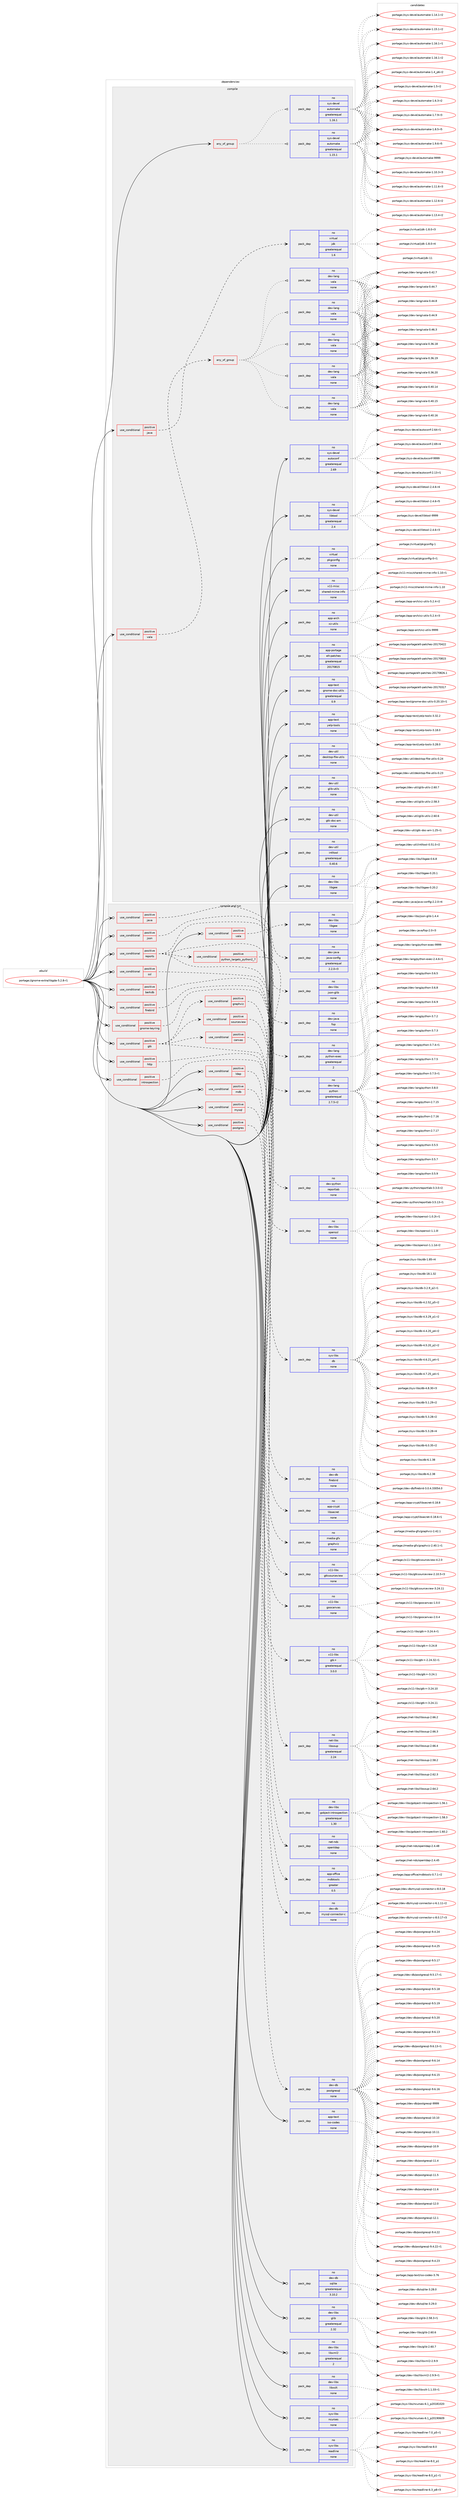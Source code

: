 digraph prolog {

# *************
# Graph options
# *************

newrank=true;
concentrate=true;
compound=true;
graph [rankdir=LR,fontname=Helvetica,fontsize=10,ranksep=1.5];#, ranksep=2.5, nodesep=0.2];
edge  [arrowhead=vee];
node  [fontname=Helvetica,fontsize=10];

# **********
# The ebuild
# **********

subgraph cluster_leftcol {
color=gray;
rank=same;
label=<<i>ebuild</i>>;
id [label="portage://gnome-extra/libgda-5.2.8-r1", color=red, width=4, href="../gnome-extra/libgda-5.2.8-r1.svg"];
}

# ****************
# The dependencies
# ****************

subgraph cluster_midcol {
color=gray;
label=<<i>dependencies</i>>;
subgraph cluster_compile {
fillcolor="#eeeeee";
style=filled;
label=<<i>compile</i>>;
subgraph any4040 {
dependency282289 [label=<<TABLE BORDER="0" CELLBORDER="1" CELLSPACING="0" CELLPADDING="4"><TR><TD CELLPADDING="10">any_of_group</TD></TR></TABLE>>, shape=none, color=red];subgraph pack203639 {
dependency282290 [label=<<TABLE BORDER="0" CELLBORDER="1" CELLSPACING="0" CELLPADDING="4" WIDTH="220"><TR><TD ROWSPAN="6" CELLPADDING="30">pack_dep</TD></TR><TR><TD WIDTH="110">no</TD></TR><TR><TD>sys-devel</TD></TR><TR><TD>automake</TD></TR><TR><TD>greaterequal</TD></TR><TR><TD>1.16.1</TD></TR></TABLE>>, shape=none, color=blue];
}
dependency282289:e -> dependency282290:w [weight=20,style="dotted",arrowhead="oinv"];
subgraph pack203640 {
dependency282291 [label=<<TABLE BORDER="0" CELLBORDER="1" CELLSPACING="0" CELLPADDING="4" WIDTH="220"><TR><TD ROWSPAN="6" CELLPADDING="30">pack_dep</TD></TR><TR><TD WIDTH="110">no</TD></TR><TR><TD>sys-devel</TD></TR><TR><TD>automake</TD></TR><TR><TD>greaterequal</TD></TR><TR><TD>1.15.1</TD></TR></TABLE>>, shape=none, color=blue];
}
dependency282289:e -> dependency282291:w [weight=20,style="dotted",arrowhead="oinv"];
}
id:e -> dependency282289:w [weight=20,style="solid",arrowhead="vee"];
subgraph cond74515 {
dependency282292 [label=<<TABLE BORDER="0" CELLBORDER="1" CELLSPACING="0" CELLPADDING="4"><TR><TD ROWSPAN="3" CELLPADDING="10">use_conditional</TD></TR><TR><TD>positive</TD></TR><TR><TD>java</TD></TR></TABLE>>, shape=none, color=red];
subgraph pack203641 {
dependency282293 [label=<<TABLE BORDER="0" CELLBORDER="1" CELLSPACING="0" CELLPADDING="4" WIDTH="220"><TR><TD ROWSPAN="6" CELLPADDING="30">pack_dep</TD></TR><TR><TD WIDTH="110">no</TD></TR><TR><TD>virtual</TD></TR><TR><TD>jdk</TD></TR><TR><TD>greaterequal</TD></TR><TR><TD>1.6</TD></TR></TABLE>>, shape=none, color=blue];
}
dependency282292:e -> dependency282293:w [weight=20,style="dashed",arrowhead="vee"];
}
id:e -> dependency282292:w [weight=20,style="solid",arrowhead="vee"];
subgraph cond74516 {
dependency282294 [label=<<TABLE BORDER="0" CELLBORDER="1" CELLSPACING="0" CELLPADDING="4"><TR><TD ROWSPAN="3" CELLPADDING="10">use_conditional</TD></TR><TR><TD>positive</TD></TR><TR><TD>vala</TD></TR></TABLE>>, shape=none, color=red];
subgraph any4041 {
dependency282295 [label=<<TABLE BORDER="0" CELLBORDER="1" CELLSPACING="0" CELLPADDING="4"><TR><TD CELLPADDING="10">any_of_group</TD></TR></TABLE>>, shape=none, color=red];subgraph pack203642 {
dependency282296 [label=<<TABLE BORDER="0" CELLBORDER="1" CELLSPACING="0" CELLPADDING="4" WIDTH="220"><TR><TD ROWSPAN="6" CELLPADDING="30">pack_dep</TD></TR><TR><TD WIDTH="110">no</TD></TR><TR><TD>dev-lang</TD></TR><TR><TD>vala</TD></TR><TR><TD>none</TD></TR><TR><TD></TD></TR></TABLE>>, shape=none, color=blue];
}
dependency282295:e -> dependency282296:w [weight=20,style="dotted",arrowhead="oinv"];
subgraph pack203643 {
dependency282297 [label=<<TABLE BORDER="0" CELLBORDER="1" CELLSPACING="0" CELLPADDING="4" WIDTH="220"><TR><TD ROWSPAN="6" CELLPADDING="30">pack_dep</TD></TR><TR><TD WIDTH="110">no</TD></TR><TR><TD>dev-lang</TD></TR><TR><TD>vala</TD></TR><TR><TD>none</TD></TR><TR><TD></TD></TR></TABLE>>, shape=none, color=blue];
}
dependency282295:e -> dependency282297:w [weight=20,style="dotted",arrowhead="oinv"];
subgraph pack203644 {
dependency282298 [label=<<TABLE BORDER="0" CELLBORDER="1" CELLSPACING="0" CELLPADDING="4" WIDTH="220"><TR><TD ROWSPAN="6" CELLPADDING="30">pack_dep</TD></TR><TR><TD WIDTH="110">no</TD></TR><TR><TD>dev-lang</TD></TR><TR><TD>vala</TD></TR><TR><TD>none</TD></TR><TR><TD></TD></TR></TABLE>>, shape=none, color=blue];
}
dependency282295:e -> dependency282298:w [weight=20,style="dotted",arrowhead="oinv"];
subgraph pack203645 {
dependency282299 [label=<<TABLE BORDER="0" CELLBORDER="1" CELLSPACING="0" CELLPADDING="4" WIDTH="220"><TR><TD ROWSPAN="6" CELLPADDING="30">pack_dep</TD></TR><TR><TD WIDTH="110">no</TD></TR><TR><TD>dev-lang</TD></TR><TR><TD>vala</TD></TR><TR><TD>none</TD></TR><TR><TD></TD></TR></TABLE>>, shape=none, color=blue];
}
dependency282295:e -> dependency282299:w [weight=20,style="dotted",arrowhead="oinv"];
subgraph pack203646 {
dependency282300 [label=<<TABLE BORDER="0" CELLBORDER="1" CELLSPACING="0" CELLPADDING="4" WIDTH="220"><TR><TD ROWSPAN="6" CELLPADDING="30">pack_dep</TD></TR><TR><TD WIDTH="110">no</TD></TR><TR><TD>dev-lang</TD></TR><TR><TD>vala</TD></TR><TR><TD>none</TD></TR><TR><TD></TD></TR></TABLE>>, shape=none, color=blue];
}
dependency282295:e -> dependency282300:w [weight=20,style="dotted",arrowhead="oinv"];
}
dependency282294:e -> dependency282295:w [weight=20,style="dashed",arrowhead="vee"];
}
id:e -> dependency282294:w [weight=20,style="solid",arrowhead="vee"];
subgraph pack203647 {
dependency282301 [label=<<TABLE BORDER="0" CELLBORDER="1" CELLSPACING="0" CELLPADDING="4" WIDTH="220"><TR><TD ROWSPAN="6" CELLPADDING="30">pack_dep</TD></TR><TR><TD WIDTH="110">no</TD></TR><TR><TD>app-arch</TD></TR><TR><TD>xz-utils</TD></TR><TR><TD>none</TD></TR><TR><TD></TD></TR></TABLE>>, shape=none, color=blue];
}
id:e -> dependency282301:w [weight=20,style="solid",arrowhead="vee"];
subgraph pack203648 {
dependency282302 [label=<<TABLE BORDER="0" CELLBORDER="1" CELLSPACING="0" CELLPADDING="4" WIDTH="220"><TR><TD ROWSPAN="6" CELLPADDING="30">pack_dep</TD></TR><TR><TD WIDTH="110">no</TD></TR><TR><TD>app-portage</TD></TR><TR><TD>elt-patches</TD></TR><TR><TD>greaterequal</TD></TR><TR><TD>20170815</TD></TR></TABLE>>, shape=none, color=blue];
}
id:e -> dependency282302:w [weight=20,style="solid",arrowhead="vee"];
subgraph pack203649 {
dependency282303 [label=<<TABLE BORDER="0" CELLBORDER="1" CELLSPACING="0" CELLPADDING="4" WIDTH="220"><TR><TD ROWSPAN="6" CELLPADDING="30">pack_dep</TD></TR><TR><TD WIDTH="110">no</TD></TR><TR><TD>app-text</TD></TR><TR><TD>gnome-doc-utils</TD></TR><TR><TD>greaterequal</TD></TR><TR><TD>0.9</TD></TR></TABLE>>, shape=none, color=blue];
}
id:e -> dependency282303:w [weight=20,style="solid",arrowhead="vee"];
subgraph pack203650 {
dependency282304 [label=<<TABLE BORDER="0" CELLBORDER="1" CELLSPACING="0" CELLPADDING="4" WIDTH="220"><TR><TD ROWSPAN="6" CELLPADDING="30">pack_dep</TD></TR><TR><TD WIDTH="110">no</TD></TR><TR><TD>app-text</TD></TR><TR><TD>yelp-tools</TD></TR><TR><TD>none</TD></TR><TR><TD></TD></TR></TABLE>>, shape=none, color=blue];
}
id:e -> dependency282304:w [weight=20,style="solid",arrowhead="vee"];
subgraph pack203651 {
dependency282305 [label=<<TABLE BORDER="0" CELLBORDER="1" CELLSPACING="0" CELLPADDING="4" WIDTH="220"><TR><TD ROWSPAN="6" CELLPADDING="30">pack_dep</TD></TR><TR><TD WIDTH="110">no</TD></TR><TR><TD>dev-libs</TD></TR><TR><TD>libgee</TD></TR><TR><TD>none</TD></TR><TR><TD></TD></TR></TABLE>>, shape=none, color=blue];
}
id:e -> dependency282305:w [weight=20,style="solid",arrowhead="vee"];
subgraph pack203652 {
dependency282306 [label=<<TABLE BORDER="0" CELLBORDER="1" CELLSPACING="0" CELLPADDING="4" WIDTH="220"><TR><TD ROWSPAN="6" CELLPADDING="30">pack_dep</TD></TR><TR><TD WIDTH="110">no</TD></TR><TR><TD>dev-util</TD></TR><TR><TD>desktop-file-utils</TD></TR><TR><TD>none</TD></TR><TR><TD></TD></TR></TABLE>>, shape=none, color=blue];
}
id:e -> dependency282306:w [weight=20,style="solid",arrowhead="vee"];
subgraph pack203653 {
dependency282307 [label=<<TABLE BORDER="0" CELLBORDER="1" CELLSPACING="0" CELLPADDING="4" WIDTH="220"><TR><TD ROWSPAN="6" CELLPADDING="30">pack_dep</TD></TR><TR><TD WIDTH="110">no</TD></TR><TR><TD>dev-util</TD></TR><TR><TD>glib-utils</TD></TR><TR><TD>none</TD></TR><TR><TD></TD></TR></TABLE>>, shape=none, color=blue];
}
id:e -> dependency282307:w [weight=20,style="solid",arrowhead="vee"];
subgraph pack203654 {
dependency282308 [label=<<TABLE BORDER="0" CELLBORDER="1" CELLSPACING="0" CELLPADDING="4" WIDTH="220"><TR><TD ROWSPAN="6" CELLPADDING="30">pack_dep</TD></TR><TR><TD WIDTH="110">no</TD></TR><TR><TD>dev-util</TD></TR><TR><TD>gtk-doc-am</TD></TR><TR><TD>none</TD></TR><TR><TD></TD></TR></TABLE>>, shape=none, color=blue];
}
id:e -> dependency282308:w [weight=20,style="solid",arrowhead="vee"];
subgraph pack203655 {
dependency282309 [label=<<TABLE BORDER="0" CELLBORDER="1" CELLSPACING="0" CELLPADDING="4" WIDTH="220"><TR><TD ROWSPAN="6" CELLPADDING="30">pack_dep</TD></TR><TR><TD WIDTH="110">no</TD></TR><TR><TD>dev-util</TD></TR><TR><TD>intltool</TD></TR><TR><TD>greaterequal</TD></TR><TR><TD>0.40.6</TD></TR></TABLE>>, shape=none, color=blue];
}
id:e -> dependency282309:w [weight=20,style="solid",arrowhead="vee"];
subgraph pack203656 {
dependency282310 [label=<<TABLE BORDER="0" CELLBORDER="1" CELLSPACING="0" CELLPADDING="4" WIDTH="220"><TR><TD ROWSPAN="6" CELLPADDING="30">pack_dep</TD></TR><TR><TD WIDTH="110">no</TD></TR><TR><TD>sys-devel</TD></TR><TR><TD>autoconf</TD></TR><TR><TD>greaterequal</TD></TR><TR><TD>2.69</TD></TR></TABLE>>, shape=none, color=blue];
}
id:e -> dependency282310:w [weight=20,style="solid",arrowhead="vee"];
subgraph pack203657 {
dependency282311 [label=<<TABLE BORDER="0" CELLBORDER="1" CELLSPACING="0" CELLPADDING="4" WIDTH="220"><TR><TD ROWSPAN="6" CELLPADDING="30">pack_dep</TD></TR><TR><TD WIDTH="110">no</TD></TR><TR><TD>sys-devel</TD></TR><TR><TD>libtool</TD></TR><TR><TD>greaterequal</TD></TR><TR><TD>2.4</TD></TR></TABLE>>, shape=none, color=blue];
}
id:e -> dependency282311:w [weight=20,style="solid",arrowhead="vee"];
subgraph pack203658 {
dependency282312 [label=<<TABLE BORDER="0" CELLBORDER="1" CELLSPACING="0" CELLPADDING="4" WIDTH="220"><TR><TD ROWSPAN="6" CELLPADDING="30">pack_dep</TD></TR><TR><TD WIDTH="110">no</TD></TR><TR><TD>virtual</TD></TR><TR><TD>pkgconfig</TD></TR><TR><TD>none</TD></TR><TR><TD></TD></TR></TABLE>>, shape=none, color=blue];
}
id:e -> dependency282312:w [weight=20,style="solid",arrowhead="vee"];
subgraph pack203659 {
dependency282313 [label=<<TABLE BORDER="0" CELLBORDER="1" CELLSPACING="0" CELLPADDING="4" WIDTH="220"><TR><TD ROWSPAN="6" CELLPADDING="30">pack_dep</TD></TR><TR><TD WIDTH="110">no</TD></TR><TR><TD>x11-misc</TD></TR><TR><TD>shared-mime-info</TD></TR><TR><TD>none</TD></TR><TR><TD></TD></TR></TABLE>>, shape=none, color=blue];
}
id:e -> dependency282313:w [weight=20,style="solid",arrowhead="vee"];
}
subgraph cluster_compileandrun {
fillcolor="#eeeeee";
style=filled;
label=<<i>compile and run</i>>;
subgraph cond74517 {
dependency282314 [label=<<TABLE BORDER="0" CELLBORDER="1" CELLSPACING="0" CELLPADDING="4"><TR><TD ROWSPAN="3" CELLPADDING="10">use_conditional</TD></TR><TR><TD>positive</TD></TR><TR><TD>berkdb</TD></TR></TABLE>>, shape=none, color=red];
subgraph pack203660 {
dependency282315 [label=<<TABLE BORDER="0" CELLBORDER="1" CELLSPACING="0" CELLPADDING="4" WIDTH="220"><TR><TD ROWSPAN="6" CELLPADDING="30">pack_dep</TD></TR><TR><TD WIDTH="110">no</TD></TR><TR><TD>sys-libs</TD></TR><TR><TD>db</TD></TR><TR><TD>none</TD></TR><TR><TD></TD></TR></TABLE>>, shape=none, color=blue];
}
dependency282314:e -> dependency282315:w [weight=20,style="dashed",arrowhead="vee"];
}
id:e -> dependency282314:w [weight=20,style="solid",arrowhead="odotvee"];
subgraph cond74518 {
dependency282316 [label=<<TABLE BORDER="0" CELLBORDER="1" CELLSPACING="0" CELLPADDING="4"><TR><TD ROWSPAN="3" CELLPADDING="10">use_conditional</TD></TR><TR><TD>positive</TD></TR><TR><TD>firebird</TD></TR></TABLE>>, shape=none, color=red];
subgraph pack203661 {
dependency282317 [label=<<TABLE BORDER="0" CELLBORDER="1" CELLSPACING="0" CELLPADDING="4" WIDTH="220"><TR><TD ROWSPAN="6" CELLPADDING="30">pack_dep</TD></TR><TR><TD WIDTH="110">no</TD></TR><TR><TD>dev-db</TD></TR><TR><TD>firebird</TD></TR><TR><TD>none</TD></TR><TR><TD></TD></TR></TABLE>>, shape=none, color=blue];
}
dependency282316:e -> dependency282317:w [weight=20,style="dashed",arrowhead="vee"];
}
id:e -> dependency282316:w [weight=20,style="solid",arrowhead="odotvee"];
subgraph cond74519 {
dependency282318 [label=<<TABLE BORDER="0" CELLBORDER="1" CELLSPACING="0" CELLPADDING="4"><TR><TD ROWSPAN="3" CELLPADDING="10">use_conditional</TD></TR><TR><TD>positive</TD></TR><TR><TD>gnome-keyring</TD></TR></TABLE>>, shape=none, color=red];
subgraph pack203662 {
dependency282319 [label=<<TABLE BORDER="0" CELLBORDER="1" CELLSPACING="0" CELLPADDING="4" WIDTH="220"><TR><TD ROWSPAN="6" CELLPADDING="30">pack_dep</TD></TR><TR><TD WIDTH="110">no</TD></TR><TR><TD>app-crypt</TD></TR><TR><TD>libsecret</TD></TR><TR><TD>none</TD></TR><TR><TD></TD></TR></TABLE>>, shape=none, color=blue];
}
dependency282318:e -> dependency282319:w [weight=20,style="dashed",arrowhead="vee"];
}
id:e -> dependency282318:w [weight=20,style="solid",arrowhead="odotvee"];
subgraph cond74520 {
dependency282320 [label=<<TABLE BORDER="0" CELLBORDER="1" CELLSPACING="0" CELLPADDING="4"><TR><TD ROWSPAN="3" CELLPADDING="10">use_conditional</TD></TR><TR><TD>positive</TD></TR><TR><TD>gtk</TD></TR></TABLE>>, shape=none, color=red];
subgraph pack203663 {
dependency282321 [label=<<TABLE BORDER="0" CELLBORDER="1" CELLSPACING="0" CELLPADDING="4" WIDTH="220"><TR><TD ROWSPAN="6" CELLPADDING="30">pack_dep</TD></TR><TR><TD WIDTH="110">no</TD></TR><TR><TD>x11-libs</TD></TR><TR><TD>gtk+</TD></TR><TR><TD>greaterequal</TD></TR><TR><TD>3.0.0</TD></TR></TABLE>>, shape=none, color=blue];
}
dependency282320:e -> dependency282321:w [weight=20,style="dashed",arrowhead="vee"];
subgraph cond74521 {
dependency282322 [label=<<TABLE BORDER="0" CELLBORDER="1" CELLSPACING="0" CELLPADDING="4"><TR><TD ROWSPAN="3" CELLPADDING="10">use_conditional</TD></TR><TR><TD>positive</TD></TR><TR><TD>canvas</TD></TR></TABLE>>, shape=none, color=red];
subgraph pack203664 {
dependency282323 [label=<<TABLE BORDER="0" CELLBORDER="1" CELLSPACING="0" CELLPADDING="4" WIDTH="220"><TR><TD ROWSPAN="6" CELLPADDING="30">pack_dep</TD></TR><TR><TD WIDTH="110">no</TD></TR><TR><TD>x11-libs</TD></TR><TR><TD>goocanvas</TD></TR><TR><TD>none</TD></TR><TR><TD></TD></TR></TABLE>>, shape=none, color=blue];
}
dependency282322:e -> dependency282323:w [weight=20,style="dashed",arrowhead="vee"];
}
dependency282320:e -> dependency282322:w [weight=20,style="dashed",arrowhead="vee"];
subgraph cond74522 {
dependency282324 [label=<<TABLE BORDER="0" CELLBORDER="1" CELLSPACING="0" CELLPADDING="4"><TR><TD ROWSPAN="3" CELLPADDING="10">use_conditional</TD></TR><TR><TD>positive</TD></TR><TR><TD>sourceview</TD></TR></TABLE>>, shape=none, color=red];
subgraph pack203665 {
dependency282325 [label=<<TABLE BORDER="0" CELLBORDER="1" CELLSPACING="0" CELLPADDING="4" WIDTH="220"><TR><TD ROWSPAN="6" CELLPADDING="30">pack_dep</TD></TR><TR><TD WIDTH="110">no</TD></TR><TR><TD>x11-libs</TD></TR><TR><TD>gtksourceview</TD></TR><TR><TD>none</TD></TR><TR><TD></TD></TR></TABLE>>, shape=none, color=blue];
}
dependency282324:e -> dependency282325:w [weight=20,style="dashed",arrowhead="vee"];
}
dependency282320:e -> dependency282324:w [weight=20,style="dashed",arrowhead="vee"];
subgraph cond74523 {
dependency282326 [label=<<TABLE BORDER="0" CELLBORDER="1" CELLSPACING="0" CELLPADDING="4"><TR><TD ROWSPAN="3" CELLPADDING="10">use_conditional</TD></TR><TR><TD>positive</TD></TR><TR><TD>graphviz</TD></TR></TABLE>>, shape=none, color=red];
subgraph pack203666 {
dependency282327 [label=<<TABLE BORDER="0" CELLBORDER="1" CELLSPACING="0" CELLPADDING="4" WIDTH="220"><TR><TD ROWSPAN="6" CELLPADDING="30">pack_dep</TD></TR><TR><TD WIDTH="110">no</TD></TR><TR><TD>media-gfx</TD></TR><TR><TD>graphviz</TD></TR><TR><TD>none</TD></TR><TR><TD></TD></TR></TABLE>>, shape=none, color=blue];
}
dependency282326:e -> dependency282327:w [weight=20,style="dashed",arrowhead="vee"];
}
dependency282320:e -> dependency282326:w [weight=20,style="dashed",arrowhead="vee"];
}
id:e -> dependency282320:w [weight=20,style="solid",arrowhead="odotvee"];
subgraph cond74524 {
dependency282328 [label=<<TABLE BORDER="0" CELLBORDER="1" CELLSPACING="0" CELLPADDING="4"><TR><TD ROWSPAN="3" CELLPADDING="10">use_conditional</TD></TR><TR><TD>positive</TD></TR><TR><TD>http</TD></TR></TABLE>>, shape=none, color=red];
subgraph pack203667 {
dependency282329 [label=<<TABLE BORDER="0" CELLBORDER="1" CELLSPACING="0" CELLPADDING="4" WIDTH="220"><TR><TD ROWSPAN="6" CELLPADDING="30">pack_dep</TD></TR><TR><TD WIDTH="110">no</TD></TR><TR><TD>net-libs</TD></TR><TR><TD>libsoup</TD></TR><TR><TD>greaterequal</TD></TR><TR><TD>2.24</TD></TR></TABLE>>, shape=none, color=blue];
}
dependency282328:e -> dependency282329:w [weight=20,style="dashed",arrowhead="vee"];
}
id:e -> dependency282328:w [weight=20,style="solid",arrowhead="odotvee"];
subgraph cond74525 {
dependency282330 [label=<<TABLE BORDER="0" CELLBORDER="1" CELLSPACING="0" CELLPADDING="4"><TR><TD ROWSPAN="3" CELLPADDING="10">use_conditional</TD></TR><TR><TD>positive</TD></TR><TR><TD>introspection</TD></TR></TABLE>>, shape=none, color=red];
subgraph pack203668 {
dependency282331 [label=<<TABLE BORDER="0" CELLBORDER="1" CELLSPACING="0" CELLPADDING="4" WIDTH="220"><TR><TD ROWSPAN="6" CELLPADDING="30">pack_dep</TD></TR><TR><TD WIDTH="110">no</TD></TR><TR><TD>dev-libs</TD></TR><TR><TD>gobject-introspection</TD></TR><TR><TD>greaterequal</TD></TR><TR><TD>1.30</TD></TR></TABLE>>, shape=none, color=blue];
}
dependency282330:e -> dependency282331:w [weight=20,style="dashed",arrowhead="vee"];
}
id:e -> dependency282330:w [weight=20,style="solid",arrowhead="odotvee"];
subgraph cond74526 {
dependency282332 [label=<<TABLE BORDER="0" CELLBORDER="1" CELLSPACING="0" CELLPADDING="4"><TR><TD ROWSPAN="3" CELLPADDING="10">use_conditional</TD></TR><TR><TD>positive</TD></TR><TR><TD>java</TD></TR></TABLE>>, shape=none, color=red];
subgraph pack203669 {
dependency282333 [label=<<TABLE BORDER="0" CELLBORDER="1" CELLSPACING="0" CELLPADDING="4" WIDTH="220"><TR><TD ROWSPAN="6" CELLPADDING="30">pack_dep</TD></TR><TR><TD WIDTH="110">no</TD></TR><TR><TD>dev-java</TD></TR><TR><TD>java-config</TD></TR><TR><TD>greaterequal</TD></TR><TR><TD>2.2.0-r3</TD></TR></TABLE>>, shape=none, color=blue];
}
dependency282332:e -> dependency282333:w [weight=20,style="dashed",arrowhead="vee"];
}
id:e -> dependency282332:w [weight=20,style="solid",arrowhead="odotvee"];
subgraph cond74527 {
dependency282334 [label=<<TABLE BORDER="0" CELLBORDER="1" CELLSPACING="0" CELLPADDING="4"><TR><TD ROWSPAN="3" CELLPADDING="10">use_conditional</TD></TR><TR><TD>positive</TD></TR><TR><TD>json</TD></TR></TABLE>>, shape=none, color=red];
subgraph pack203670 {
dependency282335 [label=<<TABLE BORDER="0" CELLBORDER="1" CELLSPACING="0" CELLPADDING="4" WIDTH="220"><TR><TD ROWSPAN="6" CELLPADDING="30">pack_dep</TD></TR><TR><TD WIDTH="110">no</TD></TR><TR><TD>dev-libs</TD></TR><TR><TD>json-glib</TD></TR><TR><TD>none</TD></TR><TR><TD></TD></TR></TABLE>>, shape=none, color=blue];
}
dependency282334:e -> dependency282335:w [weight=20,style="dashed",arrowhead="vee"];
}
id:e -> dependency282334:w [weight=20,style="solid",arrowhead="odotvee"];
subgraph cond74528 {
dependency282336 [label=<<TABLE BORDER="0" CELLBORDER="1" CELLSPACING="0" CELLPADDING="4"><TR><TD ROWSPAN="3" CELLPADDING="10">use_conditional</TD></TR><TR><TD>positive</TD></TR><TR><TD>ldap</TD></TR></TABLE>>, shape=none, color=red];
subgraph pack203671 {
dependency282337 [label=<<TABLE BORDER="0" CELLBORDER="1" CELLSPACING="0" CELLPADDING="4" WIDTH="220"><TR><TD ROWSPAN="6" CELLPADDING="30">pack_dep</TD></TR><TR><TD WIDTH="110">no</TD></TR><TR><TD>net-nds</TD></TR><TR><TD>openldap</TD></TR><TR><TD>none</TD></TR><TR><TD></TD></TR></TABLE>>, shape=none, color=blue];
}
dependency282336:e -> dependency282337:w [weight=20,style="dashed",arrowhead="vee"];
}
id:e -> dependency282336:w [weight=20,style="solid",arrowhead="odotvee"];
subgraph cond74529 {
dependency282338 [label=<<TABLE BORDER="0" CELLBORDER="1" CELLSPACING="0" CELLPADDING="4"><TR><TD ROWSPAN="3" CELLPADDING="10">use_conditional</TD></TR><TR><TD>positive</TD></TR><TR><TD>mdb</TD></TR></TABLE>>, shape=none, color=red];
subgraph pack203672 {
dependency282339 [label=<<TABLE BORDER="0" CELLBORDER="1" CELLSPACING="0" CELLPADDING="4" WIDTH="220"><TR><TD ROWSPAN="6" CELLPADDING="30">pack_dep</TD></TR><TR><TD WIDTH="110">no</TD></TR><TR><TD>app-office</TD></TR><TR><TD>mdbtools</TD></TR><TR><TD>greater</TD></TR><TR><TD>0.5</TD></TR></TABLE>>, shape=none, color=blue];
}
dependency282338:e -> dependency282339:w [weight=20,style="dashed",arrowhead="vee"];
}
id:e -> dependency282338:w [weight=20,style="solid",arrowhead="odotvee"];
subgraph cond74530 {
dependency282340 [label=<<TABLE BORDER="0" CELLBORDER="1" CELLSPACING="0" CELLPADDING="4"><TR><TD ROWSPAN="3" CELLPADDING="10">use_conditional</TD></TR><TR><TD>positive</TD></TR><TR><TD>mysql</TD></TR></TABLE>>, shape=none, color=red];
subgraph pack203673 {
dependency282341 [label=<<TABLE BORDER="0" CELLBORDER="1" CELLSPACING="0" CELLPADDING="4" WIDTH="220"><TR><TD ROWSPAN="6" CELLPADDING="30">pack_dep</TD></TR><TR><TD WIDTH="110">no</TD></TR><TR><TD>dev-db</TD></TR><TR><TD>mysql-connector-c</TD></TR><TR><TD>none</TD></TR><TR><TD></TD></TR></TABLE>>, shape=none, color=blue];
}
dependency282340:e -> dependency282341:w [weight=20,style="dashed",arrowhead="vee"];
}
id:e -> dependency282340:w [weight=20,style="solid",arrowhead="odotvee"];
subgraph cond74531 {
dependency282342 [label=<<TABLE BORDER="0" CELLBORDER="1" CELLSPACING="0" CELLPADDING="4"><TR><TD ROWSPAN="3" CELLPADDING="10">use_conditional</TD></TR><TR><TD>positive</TD></TR><TR><TD>postgres</TD></TR></TABLE>>, shape=none, color=red];
subgraph pack203674 {
dependency282343 [label=<<TABLE BORDER="0" CELLBORDER="1" CELLSPACING="0" CELLPADDING="4" WIDTH="220"><TR><TD ROWSPAN="6" CELLPADDING="30">pack_dep</TD></TR><TR><TD WIDTH="110">no</TD></TR><TR><TD>dev-db</TD></TR><TR><TD>postgresql</TD></TR><TR><TD>none</TD></TR><TR><TD></TD></TR></TABLE>>, shape=none, color=blue];
}
dependency282342:e -> dependency282343:w [weight=20,style="dashed",arrowhead="vee"];
}
id:e -> dependency282342:w [weight=20,style="solid",arrowhead="odotvee"];
subgraph cond74532 {
dependency282344 [label=<<TABLE BORDER="0" CELLBORDER="1" CELLSPACING="0" CELLPADDING="4"><TR><TD ROWSPAN="3" CELLPADDING="10">use_conditional</TD></TR><TR><TD>positive</TD></TR><TR><TD>reports</TD></TR></TABLE>>, shape=none, color=red];
subgraph cond74533 {
dependency282345 [label=<<TABLE BORDER="0" CELLBORDER="1" CELLSPACING="0" CELLPADDING="4"><TR><TD ROWSPAN="3" CELLPADDING="10">use_conditional</TD></TR><TR><TD>positive</TD></TR><TR><TD>python_targets_python2_7</TD></TR></TABLE>>, shape=none, color=red];
subgraph pack203675 {
dependency282346 [label=<<TABLE BORDER="0" CELLBORDER="1" CELLSPACING="0" CELLPADDING="4" WIDTH="220"><TR><TD ROWSPAN="6" CELLPADDING="30">pack_dep</TD></TR><TR><TD WIDTH="110">no</TD></TR><TR><TD>dev-lang</TD></TR><TR><TD>python</TD></TR><TR><TD>greaterequal</TD></TR><TR><TD>2.7.5-r2</TD></TR></TABLE>>, shape=none, color=blue];
}
dependency282345:e -> dependency282346:w [weight=20,style="dashed",arrowhead="vee"];
}
dependency282344:e -> dependency282345:w [weight=20,style="dashed",arrowhead="vee"];
subgraph pack203676 {
dependency282347 [label=<<TABLE BORDER="0" CELLBORDER="1" CELLSPACING="0" CELLPADDING="4" WIDTH="220"><TR><TD ROWSPAN="6" CELLPADDING="30">pack_dep</TD></TR><TR><TD WIDTH="110">no</TD></TR><TR><TD>dev-lang</TD></TR><TR><TD>python-exec</TD></TR><TR><TD>greaterequal</TD></TR><TR><TD>2</TD></TR></TABLE>>, shape=none, color=blue];
}
dependency282344:e -> dependency282347:w [weight=20,style="dashed",arrowhead="vee"];
subgraph pack203677 {
dependency282348 [label=<<TABLE BORDER="0" CELLBORDER="1" CELLSPACING="0" CELLPADDING="4" WIDTH="220"><TR><TD ROWSPAN="6" CELLPADDING="30">pack_dep</TD></TR><TR><TD WIDTH="110">no</TD></TR><TR><TD>dev-java</TD></TR><TR><TD>fop</TD></TR><TR><TD>none</TD></TR><TR><TD></TD></TR></TABLE>>, shape=none, color=blue];
}
dependency282344:e -> dependency282348:w [weight=20,style="dashed",arrowhead="vee"];
subgraph pack203678 {
dependency282349 [label=<<TABLE BORDER="0" CELLBORDER="1" CELLSPACING="0" CELLPADDING="4" WIDTH="220"><TR><TD ROWSPAN="6" CELLPADDING="30">pack_dep</TD></TR><TR><TD WIDTH="110">no</TD></TR><TR><TD>dev-python</TD></TR><TR><TD>reportlab</TD></TR><TR><TD>none</TD></TR><TR><TD></TD></TR></TABLE>>, shape=none, color=blue];
}
dependency282344:e -> dependency282349:w [weight=20,style="dashed",arrowhead="vee"];
}
id:e -> dependency282344:w [weight=20,style="solid",arrowhead="odotvee"];
subgraph cond74534 {
dependency282350 [label=<<TABLE BORDER="0" CELLBORDER="1" CELLSPACING="0" CELLPADDING="4"><TR><TD ROWSPAN="3" CELLPADDING="10">use_conditional</TD></TR><TR><TD>positive</TD></TR><TR><TD>ssl</TD></TR></TABLE>>, shape=none, color=red];
subgraph pack203679 {
dependency282351 [label=<<TABLE BORDER="0" CELLBORDER="1" CELLSPACING="0" CELLPADDING="4" WIDTH="220"><TR><TD ROWSPAN="6" CELLPADDING="30">pack_dep</TD></TR><TR><TD WIDTH="110">no</TD></TR><TR><TD>dev-libs</TD></TR><TR><TD>openssl</TD></TR><TR><TD>none</TD></TR><TR><TD></TD></TR></TABLE>>, shape=none, color=blue];
}
dependency282350:e -> dependency282351:w [weight=20,style="dashed",arrowhead="vee"];
}
id:e -> dependency282350:w [weight=20,style="solid",arrowhead="odotvee"];
subgraph cond74535 {
dependency282352 [label=<<TABLE BORDER="0" CELLBORDER="1" CELLSPACING="0" CELLPADDING="4"><TR><TD ROWSPAN="3" CELLPADDING="10">use_conditional</TD></TR><TR><TD>positive</TD></TR><TR><TD>vala</TD></TR></TABLE>>, shape=none, color=red];
subgraph pack203680 {
dependency282353 [label=<<TABLE BORDER="0" CELLBORDER="1" CELLSPACING="0" CELLPADDING="4" WIDTH="220"><TR><TD ROWSPAN="6" CELLPADDING="30">pack_dep</TD></TR><TR><TD WIDTH="110">no</TD></TR><TR><TD>dev-libs</TD></TR><TR><TD>libgee</TD></TR><TR><TD>none</TD></TR><TR><TD></TD></TR></TABLE>>, shape=none, color=blue];
}
dependency282352:e -> dependency282353:w [weight=20,style="dashed",arrowhead="vee"];
}
id:e -> dependency282352:w [weight=20,style="solid",arrowhead="odotvee"];
subgraph pack203681 {
dependency282354 [label=<<TABLE BORDER="0" CELLBORDER="1" CELLSPACING="0" CELLPADDING="4" WIDTH="220"><TR><TD ROWSPAN="6" CELLPADDING="30">pack_dep</TD></TR><TR><TD WIDTH="110">no</TD></TR><TR><TD>app-text</TD></TR><TR><TD>iso-codes</TD></TR><TR><TD>none</TD></TR><TR><TD></TD></TR></TABLE>>, shape=none, color=blue];
}
id:e -> dependency282354:w [weight=20,style="solid",arrowhead="odotvee"];
subgraph pack203682 {
dependency282355 [label=<<TABLE BORDER="0" CELLBORDER="1" CELLSPACING="0" CELLPADDING="4" WIDTH="220"><TR><TD ROWSPAN="6" CELLPADDING="30">pack_dep</TD></TR><TR><TD WIDTH="110">no</TD></TR><TR><TD>dev-db</TD></TR><TR><TD>sqlite</TD></TR><TR><TD>greaterequal</TD></TR><TR><TD>3.10.2</TD></TR></TABLE>>, shape=none, color=blue];
}
id:e -> dependency282355:w [weight=20,style="solid",arrowhead="odotvee"];
subgraph pack203683 {
dependency282356 [label=<<TABLE BORDER="0" CELLBORDER="1" CELLSPACING="0" CELLPADDING="4" WIDTH="220"><TR><TD ROWSPAN="6" CELLPADDING="30">pack_dep</TD></TR><TR><TD WIDTH="110">no</TD></TR><TR><TD>dev-libs</TD></TR><TR><TD>glib</TD></TR><TR><TD>greaterequal</TD></TR><TR><TD>2.32</TD></TR></TABLE>>, shape=none, color=blue];
}
id:e -> dependency282356:w [weight=20,style="solid",arrowhead="odotvee"];
subgraph pack203684 {
dependency282357 [label=<<TABLE BORDER="0" CELLBORDER="1" CELLSPACING="0" CELLPADDING="4" WIDTH="220"><TR><TD ROWSPAN="6" CELLPADDING="30">pack_dep</TD></TR><TR><TD WIDTH="110">no</TD></TR><TR><TD>dev-libs</TD></TR><TR><TD>libxml2</TD></TR><TR><TD>greaterequal</TD></TR><TR><TD>2</TD></TR></TABLE>>, shape=none, color=blue];
}
id:e -> dependency282357:w [weight=20,style="solid",arrowhead="odotvee"];
subgraph pack203685 {
dependency282358 [label=<<TABLE BORDER="0" CELLBORDER="1" CELLSPACING="0" CELLPADDING="4" WIDTH="220"><TR><TD ROWSPAN="6" CELLPADDING="30">pack_dep</TD></TR><TR><TD WIDTH="110">no</TD></TR><TR><TD>dev-libs</TD></TR><TR><TD>libxslt</TD></TR><TR><TD>none</TD></TR><TR><TD></TD></TR></TABLE>>, shape=none, color=blue];
}
id:e -> dependency282358:w [weight=20,style="solid",arrowhead="odotvee"];
subgraph pack203686 {
dependency282359 [label=<<TABLE BORDER="0" CELLBORDER="1" CELLSPACING="0" CELLPADDING="4" WIDTH="220"><TR><TD ROWSPAN="6" CELLPADDING="30">pack_dep</TD></TR><TR><TD WIDTH="110">no</TD></TR><TR><TD>sys-libs</TD></TR><TR><TD>ncurses</TD></TR><TR><TD>none</TD></TR><TR><TD></TD></TR></TABLE>>, shape=none, color=blue];
}
id:e -> dependency282359:w [weight=20,style="solid",arrowhead="odotvee"];
subgraph pack203687 {
dependency282360 [label=<<TABLE BORDER="0" CELLBORDER="1" CELLSPACING="0" CELLPADDING="4" WIDTH="220"><TR><TD ROWSPAN="6" CELLPADDING="30">pack_dep</TD></TR><TR><TD WIDTH="110">no</TD></TR><TR><TD>sys-libs</TD></TR><TR><TD>readline</TD></TR><TR><TD>none</TD></TR><TR><TD></TD></TR></TABLE>>, shape=none, color=blue];
}
id:e -> dependency282360:w [weight=20,style="solid",arrowhead="odotvee"];
}
subgraph cluster_run {
fillcolor="#eeeeee";
style=filled;
label=<<i>run</i>>;
}
}

# **************
# The candidates
# **************

subgraph cluster_choices {
rank=same;
color=gray;
label=<<i>candidates</i>>;

subgraph choice203639 {
color=black;
nodesep=1;
choiceportage11512111545100101118101108479711711611110997107101454946494846514511451 [label="portage://sys-devel/automake-1.10.3-r3", color=red, width=4,href="../sys-devel/automake-1.10.3-r3.svg"];
choiceportage11512111545100101118101108479711711611110997107101454946494946544511451 [label="portage://sys-devel/automake-1.11.6-r3", color=red, width=4,href="../sys-devel/automake-1.11.6-r3.svg"];
choiceportage11512111545100101118101108479711711611110997107101454946495046544511450 [label="portage://sys-devel/automake-1.12.6-r2", color=red, width=4,href="../sys-devel/automake-1.12.6-r2.svg"];
choiceportage11512111545100101118101108479711711611110997107101454946495146524511450 [label="portage://sys-devel/automake-1.13.4-r2", color=red, width=4,href="../sys-devel/automake-1.13.4-r2.svg"];
choiceportage11512111545100101118101108479711711611110997107101454946495246494511450 [label="portage://sys-devel/automake-1.14.1-r2", color=red, width=4,href="../sys-devel/automake-1.14.1-r2.svg"];
choiceportage11512111545100101118101108479711711611110997107101454946495346494511450 [label="portage://sys-devel/automake-1.15.1-r2", color=red, width=4,href="../sys-devel/automake-1.15.1-r2.svg"];
choiceportage11512111545100101118101108479711711611110997107101454946495446494511449 [label="portage://sys-devel/automake-1.16.1-r1", color=red, width=4,href="../sys-devel/automake-1.16.1-r1.svg"];
choiceportage11512111545100101118101108479711711611110997107101454946495446494511450 [label="portage://sys-devel/automake-1.16.1-r2", color=red, width=4,href="../sys-devel/automake-1.16.1-r2.svg"];
choiceportage115121115451001011181011084797117116111109971071014549465295112544511450 [label="portage://sys-devel/automake-1.4_p6-r2", color=red, width=4,href="../sys-devel/automake-1.4_p6-r2.svg"];
choiceportage11512111545100101118101108479711711611110997107101454946534511450 [label="portage://sys-devel/automake-1.5-r2", color=red, width=4,href="../sys-devel/automake-1.5-r2.svg"];
choiceportage115121115451001011181011084797117116111109971071014549465446514511450 [label="portage://sys-devel/automake-1.6.3-r2", color=red, width=4,href="../sys-devel/automake-1.6.3-r2.svg"];
choiceportage115121115451001011181011084797117116111109971071014549465546574511451 [label="portage://sys-devel/automake-1.7.9-r3", color=red, width=4,href="../sys-devel/automake-1.7.9-r3.svg"];
choiceportage115121115451001011181011084797117116111109971071014549465646534511453 [label="portage://sys-devel/automake-1.8.5-r5", color=red, width=4,href="../sys-devel/automake-1.8.5-r5.svg"];
choiceportage115121115451001011181011084797117116111109971071014549465746544511453 [label="portage://sys-devel/automake-1.9.6-r5", color=red, width=4,href="../sys-devel/automake-1.9.6-r5.svg"];
choiceportage115121115451001011181011084797117116111109971071014557575757 [label="portage://sys-devel/automake-9999", color=red, width=4,href="../sys-devel/automake-9999.svg"];
dependency282290:e -> choiceportage11512111545100101118101108479711711611110997107101454946494846514511451:w [style=dotted,weight="100"];
dependency282290:e -> choiceportage11512111545100101118101108479711711611110997107101454946494946544511451:w [style=dotted,weight="100"];
dependency282290:e -> choiceportage11512111545100101118101108479711711611110997107101454946495046544511450:w [style=dotted,weight="100"];
dependency282290:e -> choiceportage11512111545100101118101108479711711611110997107101454946495146524511450:w [style=dotted,weight="100"];
dependency282290:e -> choiceportage11512111545100101118101108479711711611110997107101454946495246494511450:w [style=dotted,weight="100"];
dependency282290:e -> choiceportage11512111545100101118101108479711711611110997107101454946495346494511450:w [style=dotted,weight="100"];
dependency282290:e -> choiceportage11512111545100101118101108479711711611110997107101454946495446494511449:w [style=dotted,weight="100"];
dependency282290:e -> choiceportage11512111545100101118101108479711711611110997107101454946495446494511450:w [style=dotted,weight="100"];
dependency282290:e -> choiceportage115121115451001011181011084797117116111109971071014549465295112544511450:w [style=dotted,weight="100"];
dependency282290:e -> choiceportage11512111545100101118101108479711711611110997107101454946534511450:w [style=dotted,weight="100"];
dependency282290:e -> choiceportage115121115451001011181011084797117116111109971071014549465446514511450:w [style=dotted,weight="100"];
dependency282290:e -> choiceportage115121115451001011181011084797117116111109971071014549465546574511451:w [style=dotted,weight="100"];
dependency282290:e -> choiceportage115121115451001011181011084797117116111109971071014549465646534511453:w [style=dotted,weight="100"];
dependency282290:e -> choiceportage115121115451001011181011084797117116111109971071014549465746544511453:w [style=dotted,weight="100"];
dependency282290:e -> choiceportage115121115451001011181011084797117116111109971071014557575757:w [style=dotted,weight="100"];
}
subgraph choice203640 {
color=black;
nodesep=1;
choiceportage11512111545100101118101108479711711611110997107101454946494846514511451 [label="portage://sys-devel/automake-1.10.3-r3", color=red, width=4,href="../sys-devel/automake-1.10.3-r3.svg"];
choiceportage11512111545100101118101108479711711611110997107101454946494946544511451 [label="portage://sys-devel/automake-1.11.6-r3", color=red, width=4,href="../sys-devel/automake-1.11.6-r3.svg"];
choiceportage11512111545100101118101108479711711611110997107101454946495046544511450 [label="portage://sys-devel/automake-1.12.6-r2", color=red, width=4,href="../sys-devel/automake-1.12.6-r2.svg"];
choiceportage11512111545100101118101108479711711611110997107101454946495146524511450 [label="portage://sys-devel/automake-1.13.4-r2", color=red, width=4,href="../sys-devel/automake-1.13.4-r2.svg"];
choiceportage11512111545100101118101108479711711611110997107101454946495246494511450 [label="portage://sys-devel/automake-1.14.1-r2", color=red, width=4,href="../sys-devel/automake-1.14.1-r2.svg"];
choiceportage11512111545100101118101108479711711611110997107101454946495346494511450 [label="portage://sys-devel/automake-1.15.1-r2", color=red, width=4,href="../sys-devel/automake-1.15.1-r2.svg"];
choiceportage11512111545100101118101108479711711611110997107101454946495446494511449 [label="portage://sys-devel/automake-1.16.1-r1", color=red, width=4,href="../sys-devel/automake-1.16.1-r1.svg"];
choiceportage11512111545100101118101108479711711611110997107101454946495446494511450 [label="portage://sys-devel/automake-1.16.1-r2", color=red, width=4,href="../sys-devel/automake-1.16.1-r2.svg"];
choiceportage115121115451001011181011084797117116111109971071014549465295112544511450 [label="portage://sys-devel/automake-1.4_p6-r2", color=red, width=4,href="../sys-devel/automake-1.4_p6-r2.svg"];
choiceportage11512111545100101118101108479711711611110997107101454946534511450 [label="portage://sys-devel/automake-1.5-r2", color=red, width=4,href="../sys-devel/automake-1.5-r2.svg"];
choiceportage115121115451001011181011084797117116111109971071014549465446514511450 [label="portage://sys-devel/automake-1.6.3-r2", color=red, width=4,href="../sys-devel/automake-1.6.3-r2.svg"];
choiceportage115121115451001011181011084797117116111109971071014549465546574511451 [label="portage://sys-devel/automake-1.7.9-r3", color=red, width=4,href="../sys-devel/automake-1.7.9-r3.svg"];
choiceportage115121115451001011181011084797117116111109971071014549465646534511453 [label="portage://sys-devel/automake-1.8.5-r5", color=red, width=4,href="../sys-devel/automake-1.8.5-r5.svg"];
choiceportage115121115451001011181011084797117116111109971071014549465746544511453 [label="portage://sys-devel/automake-1.9.6-r5", color=red, width=4,href="../sys-devel/automake-1.9.6-r5.svg"];
choiceportage115121115451001011181011084797117116111109971071014557575757 [label="portage://sys-devel/automake-9999", color=red, width=4,href="../sys-devel/automake-9999.svg"];
dependency282291:e -> choiceportage11512111545100101118101108479711711611110997107101454946494846514511451:w [style=dotted,weight="100"];
dependency282291:e -> choiceportage11512111545100101118101108479711711611110997107101454946494946544511451:w [style=dotted,weight="100"];
dependency282291:e -> choiceportage11512111545100101118101108479711711611110997107101454946495046544511450:w [style=dotted,weight="100"];
dependency282291:e -> choiceportage11512111545100101118101108479711711611110997107101454946495146524511450:w [style=dotted,weight="100"];
dependency282291:e -> choiceportage11512111545100101118101108479711711611110997107101454946495246494511450:w [style=dotted,weight="100"];
dependency282291:e -> choiceportage11512111545100101118101108479711711611110997107101454946495346494511450:w [style=dotted,weight="100"];
dependency282291:e -> choiceportage11512111545100101118101108479711711611110997107101454946495446494511449:w [style=dotted,weight="100"];
dependency282291:e -> choiceportage11512111545100101118101108479711711611110997107101454946495446494511450:w [style=dotted,weight="100"];
dependency282291:e -> choiceportage115121115451001011181011084797117116111109971071014549465295112544511450:w [style=dotted,weight="100"];
dependency282291:e -> choiceportage11512111545100101118101108479711711611110997107101454946534511450:w [style=dotted,weight="100"];
dependency282291:e -> choiceportage115121115451001011181011084797117116111109971071014549465446514511450:w [style=dotted,weight="100"];
dependency282291:e -> choiceportage115121115451001011181011084797117116111109971071014549465546574511451:w [style=dotted,weight="100"];
dependency282291:e -> choiceportage115121115451001011181011084797117116111109971071014549465646534511453:w [style=dotted,weight="100"];
dependency282291:e -> choiceportage115121115451001011181011084797117116111109971071014549465746544511453:w [style=dotted,weight="100"];
dependency282291:e -> choiceportage115121115451001011181011084797117116111109971071014557575757:w [style=dotted,weight="100"];
}
subgraph choice203641 {
color=black;
nodesep=1;
choiceportage11810511411611797108471061001074549465646484511451 [label="portage://virtual/jdk-1.8.0-r3", color=red, width=4,href="../virtual/jdk-1.8.0-r3.svg"];
choiceportage11810511411611797108471061001074549465646484511452 [label="portage://virtual/jdk-1.8.0-r4", color=red, width=4,href="../virtual/jdk-1.8.0-r4.svg"];
choiceportage1181051141161179710847106100107454949 [label="portage://virtual/jdk-11", color=red, width=4,href="../virtual/jdk-11.svg"];
dependency282293:e -> choiceportage11810511411611797108471061001074549465646484511451:w [style=dotted,weight="100"];
dependency282293:e -> choiceportage11810511411611797108471061001074549465646484511452:w [style=dotted,weight="100"];
dependency282293:e -> choiceportage1181051141161179710847106100107454949:w [style=dotted,weight="100"];
}
subgraph choice203642 {
color=black;
nodesep=1;
choiceportage10010111845108971101034711897108974548465154464956 [label="portage://dev-lang/vala-0.36.18", color=red, width=4,href="../dev-lang/vala-0.36.18.svg"];
choiceportage10010111845108971101034711897108974548465154464957 [label="portage://dev-lang/vala-0.36.19", color=red, width=4,href="../dev-lang/vala-0.36.19.svg"];
choiceportage10010111845108971101034711897108974548465154465048 [label="portage://dev-lang/vala-0.36.20", color=red, width=4,href="../dev-lang/vala-0.36.20.svg"];
choiceportage10010111845108971101034711897108974548465248464952 [label="portage://dev-lang/vala-0.40.14", color=red, width=4,href="../dev-lang/vala-0.40.14.svg"];
choiceportage10010111845108971101034711897108974548465248464953 [label="portage://dev-lang/vala-0.40.15", color=red, width=4,href="../dev-lang/vala-0.40.15.svg"];
choiceportage10010111845108971101034711897108974548465248464954 [label="portage://dev-lang/vala-0.40.16", color=red, width=4,href="../dev-lang/vala-0.40.16.svg"];
choiceportage100101118451089711010347118971089745484652504655 [label="portage://dev-lang/vala-0.42.7", color=red, width=4,href="../dev-lang/vala-0.42.7.svg"];
choiceportage100101118451089711010347118971089745484652524655 [label="portage://dev-lang/vala-0.44.7", color=red, width=4,href="../dev-lang/vala-0.44.7.svg"];
choiceportage100101118451089711010347118971089745484652524656 [label="portage://dev-lang/vala-0.44.8", color=red, width=4,href="../dev-lang/vala-0.44.8.svg"];
choiceportage100101118451089711010347118971089745484652524657 [label="portage://dev-lang/vala-0.44.9", color=red, width=4,href="../dev-lang/vala-0.44.9.svg"];
choiceportage100101118451089711010347118971089745484652544651 [label="portage://dev-lang/vala-0.46.3", color=red, width=4,href="../dev-lang/vala-0.46.3.svg"];
dependency282296:e -> choiceportage10010111845108971101034711897108974548465154464956:w [style=dotted,weight="100"];
dependency282296:e -> choiceportage10010111845108971101034711897108974548465154464957:w [style=dotted,weight="100"];
dependency282296:e -> choiceportage10010111845108971101034711897108974548465154465048:w [style=dotted,weight="100"];
dependency282296:e -> choiceportage10010111845108971101034711897108974548465248464952:w [style=dotted,weight="100"];
dependency282296:e -> choiceportage10010111845108971101034711897108974548465248464953:w [style=dotted,weight="100"];
dependency282296:e -> choiceportage10010111845108971101034711897108974548465248464954:w [style=dotted,weight="100"];
dependency282296:e -> choiceportage100101118451089711010347118971089745484652504655:w [style=dotted,weight="100"];
dependency282296:e -> choiceportage100101118451089711010347118971089745484652524655:w [style=dotted,weight="100"];
dependency282296:e -> choiceportage100101118451089711010347118971089745484652524656:w [style=dotted,weight="100"];
dependency282296:e -> choiceportage100101118451089711010347118971089745484652524657:w [style=dotted,weight="100"];
dependency282296:e -> choiceportage100101118451089711010347118971089745484652544651:w [style=dotted,weight="100"];
}
subgraph choice203643 {
color=black;
nodesep=1;
choiceportage10010111845108971101034711897108974548465154464956 [label="portage://dev-lang/vala-0.36.18", color=red, width=4,href="../dev-lang/vala-0.36.18.svg"];
choiceportage10010111845108971101034711897108974548465154464957 [label="portage://dev-lang/vala-0.36.19", color=red, width=4,href="../dev-lang/vala-0.36.19.svg"];
choiceportage10010111845108971101034711897108974548465154465048 [label="portage://dev-lang/vala-0.36.20", color=red, width=4,href="../dev-lang/vala-0.36.20.svg"];
choiceportage10010111845108971101034711897108974548465248464952 [label="portage://dev-lang/vala-0.40.14", color=red, width=4,href="../dev-lang/vala-0.40.14.svg"];
choiceportage10010111845108971101034711897108974548465248464953 [label="portage://dev-lang/vala-0.40.15", color=red, width=4,href="../dev-lang/vala-0.40.15.svg"];
choiceportage10010111845108971101034711897108974548465248464954 [label="portage://dev-lang/vala-0.40.16", color=red, width=4,href="../dev-lang/vala-0.40.16.svg"];
choiceportage100101118451089711010347118971089745484652504655 [label="portage://dev-lang/vala-0.42.7", color=red, width=4,href="../dev-lang/vala-0.42.7.svg"];
choiceportage100101118451089711010347118971089745484652524655 [label="portage://dev-lang/vala-0.44.7", color=red, width=4,href="../dev-lang/vala-0.44.7.svg"];
choiceportage100101118451089711010347118971089745484652524656 [label="portage://dev-lang/vala-0.44.8", color=red, width=4,href="../dev-lang/vala-0.44.8.svg"];
choiceportage100101118451089711010347118971089745484652524657 [label="portage://dev-lang/vala-0.44.9", color=red, width=4,href="../dev-lang/vala-0.44.9.svg"];
choiceportage100101118451089711010347118971089745484652544651 [label="portage://dev-lang/vala-0.46.3", color=red, width=4,href="../dev-lang/vala-0.46.3.svg"];
dependency282297:e -> choiceportage10010111845108971101034711897108974548465154464956:w [style=dotted,weight="100"];
dependency282297:e -> choiceportage10010111845108971101034711897108974548465154464957:w [style=dotted,weight="100"];
dependency282297:e -> choiceportage10010111845108971101034711897108974548465154465048:w [style=dotted,weight="100"];
dependency282297:e -> choiceportage10010111845108971101034711897108974548465248464952:w [style=dotted,weight="100"];
dependency282297:e -> choiceportage10010111845108971101034711897108974548465248464953:w [style=dotted,weight="100"];
dependency282297:e -> choiceportage10010111845108971101034711897108974548465248464954:w [style=dotted,weight="100"];
dependency282297:e -> choiceportage100101118451089711010347118971089745484652504655:w [style=dotted,weight="100"];
dependency282297:e -> choiceportage100101118451089711010347118971089745484652524655:w [style=dotted,weight="100"];
dependency282297:e -> choiceportage100101118451089711010347118971089745484652524656:w [style=dotted,weight="100"];
dependency282297:e -> choiceportage100101118451089711010347118971089745484652524657:w [style=dotted,weight="100"];
dependency282297:e -> choiceportage100101118451089711010347118971089745484652544651:w [style=dotted,weight="100"];
}
subgraph choice203644 {
color=black;
nodesep=1;
choiceportage10010111845108971101034711897108974548465154464956 [label="portage://dev-lang/vala-0.36.18", color=red, width=4,href="../dev-lang/vala-0.36.18.svg"];
choiceportage10010111845108971101034711897108974548465154464957 [label="portage://dev-lang/vala-0.36.19", color=red, width=4,href="../dev-lang/vala-0.36.19.svg"];
choiceportage10010111845108971101034711897108974548465154465048 [label="portage://dev-lang/vala-0.36.20", color=red, width=4,href="../dev-lang/vala-0.36.20.svg"];
choiceportage10010111845108971101034711897108974548465248464952 [label="portage://dev-lang/vala-0.40.14", color=red, width=4,href="../dev-lang/vala-0.40.14.svg"];
choiceportage10010111845108971101034711897108974548465248464953 [label="portage://dev-lang/vala-0.40.15", color=red, width=4,href="../dev-lang/vala-0.40.15.svg"];
choiceportage10010111845108971101034711897108974548465248464954 [label="portage://dev-lang/vala-0.40.16", color=red, width=4,href="../dev-lang/vala-0.40.16.svg"];
choiceportage100101118451089711010347118971089745484652504655 [label="portage://dev-lang/vala-0.42.7", color=red, width=4,href="../dev-lang/vala-0.42.7.svg"];
choiceportage100101118451089711010347118971089745484652524655 [label="portage://dev-lang/vala-0.44.7", color=red, width=4,href="../dev-lang/vala-0.44.7.svg"];
choiceportage100101118451089711010347118971089745484652524656 [label="portage://dev-lang/vala-0.44.8", color=red, width=4,href="../dev-lang/vala-0.44.8.svg"];
choiceportage100101118451089711010347118971089745484652524657 [label="portage://dev-lang/vala-0.44.9", color=red, width=4,href="../dev-lang/vala-0.44.9.svg"];
choiceportage100101118451089711010347118971089745484652544651 [label="portage://dev-lang/vala-0.46.3", color=red, width=4,href="../dev-lang/vala-0.46.3.svg"];
dependency282298:e -> choiceportage10010111845108971101034711897108974548465154464956:w [style=dotted,weight="100"];
dependency282298:e -> choiceportage10010111845108971101034711897108974548465154464957:w [style=dotted,weight="100"];
dependency282298:e -> choiceportage10010111845108971101034711897108974548465154465048:w [style=dotted,weight="100"];
dependency282298:e -> choiceportage10010111845108971101034711897108974548465248464952:w [style=dotted,weight="100"];
dependency282298:e -> choiceportage10010111845108971101034711897108974548465248464953:w [style=dotted,weight="100"];
dependency282298:e -> choiceportage10010111845108971101034711897108974548465248464954:w [style=dotted,weight="100"];
dependency282298:e -> choiceportage100101118451089711010347118971089745484652504655:w [style=dotted,weight="100"];
dependency282298:e -> choiceportage100101118451089711010347118971089745484652524655:w [style=dotted,weight="100"];
dependency282298:e -> choiceportage100101118451089711010347118971089745484652524656:w [style=dotted,weight="100"];
dependency282298:e -> choiceportage100101118451089711010347118971089745484652524657:w [style=dotted,weight="100"];
dependency282298:e -> choiceportage100101118451089711010347118971089745484652544651:w [style=dotted,weight="100"];
}
subgraph choice203645 {
color=black;
nodesep=1;
choiceportage10010111845108971101034711897108974548465154464956 [label="portage://dev-lang/vala-0.36.18", color=red, width=4,href="../dev-lang/vala-0.36.18.svg"];
choiceportage10010111845108971101034711897108974548465154464957 [label="portage://dev-lang/vala-0.36.19", color=red, width=4,href="../dev-lang/vala-0.36.19.svg"];
choiceportage10010111845108971101034711897108974548465154465048 [label="portage://dev-lang/vala-0.36.20", color=red, width=4,href="../dev-lang/vala-0.36.20.svg"];
choiceportage10010111845108971101034711897108974548465248464952 [label="portage://dev-lang/vala-0.40.14", color=red, width=4,href="../dev-lang/vala-0.40.14.svg"];
choiceportage10010111845108971101034711897108974548465248464953 [label="portage://dev-lang/vala-0.40.15", color=red, width=4,href="../dev-lang/vala-0.40.15.svg"];
choiceportage10010111845108971101034711897108974548465248464954 [label="portage://dev-lang/vala-0.40.16", color=red, width=4,href="../dev-lang/vala-0.40.16.svg"];
choiceportage100101118451089711010347118971089745484652504655 [label="portage://dev-lang/vala-0.42.7", color=red, width=4,href="../dev-lang/vala-0.42.7.svg"];
choiceportage100101118451089711010347118971089745484652524655 [label="portage://dev-lang/vala-0.44.7", color=red, width=4,href="../dev-lang/vala-0.44.7.svg"];
choiceportage100101118451089711010347118971089745484652524656 [label="portage://dev-lang/vala-0.44.8", color=red, width=4,href="../dev-lang/vala-0.44.8.svg"];
choiceportage100101118451089711010347118971089745484652524657 [label="portage://dev-lang/vala-0.44.9", color=red, width=4,href="../dev-lang/vala-0.44.9.svg"];
choiceportage100101118451089711010347118971089745484652544651 [label="portage://dev-lang/vala-0.46.3", color=red, width=4,href="../dev-lang/vala-0.46.3.svg"];
dependency282299:e -> choiceportage10010111845108971101034711897108974548465154464956:w [style=dotted,weight="100"];
dependency282299:e -> choiceportage10010111845108971101034711897108974548465154464957:w [style=dotted,weight="100"];
dependency282299:e -> choiceportage10010111845108971101034711897108974548465154465048:w [style=dotted,weight="100"];
dependency282299:e -> choiceportage10010111845108971101034711897108974548465248464952:w [style=dotted,weight="100"];
dependency282299:e -> choiceportage10010111845108971101034711897108974548465248464953:w [style=dotted,weight="100"];
dependency282299:e -> choiceportage10010111845108971101034711897108974548465248464954:w [style=dotted,weight="100"];
dependency282299:e -> choiceportage100101118451089711010347118971089745484652504655:w [style=dotted,weight="100"];
dependency282299:e -> choiceportage100101118451089711010347118971089745484652524655:w [style=dotted,weight="100"];
dependency282299:e -> choiceportage100101118451089711010347118971089745484652524656:w [style=dotted,weight="100"];
dependency282299:e -> choiceportage100101118451089711010347118971089745484652524657:w [style=dotted,weight="100"];
dependency282299:e -> choiceportage100101118451089711010347118971089745484652544651:w [style=dotted,weight="100"];
}
subgraph choice203646 {
color=black;
nodesep=1;
choiceportage10010111845108971101034711897108974548465154464956 [label="portage://dev-lang/vala-0.36.18", color=red, width=4,href="../dev-lang/vala-0.36.18.svg"];
choiceportage10010111845108971101034711897108974548465154464957 [label="portage://dev-lang/vala-0.36.19", color=red, width=4,href="../dev-lang/vala-0.36.19.svg"];
choiceportage10010111845108971101034711897108974548465154465048 [label="portage://dev-lang/vala-0.36.20", color=red, width=4,href="../dev-lang/vala-0.36.20.svg"];
choiceportage10010111845108971101034711897108974548465248464952 [label="portage://dev-lang/vala-0.40.14", color=red, width=4,href="../dev-lang/vala-0.40.14.svg"];
choiceportage10010111845108971101034711897108974548465248464953 [label="portage://dev-lang/vala-0.40.15", color=red, width=4,href="../dev-lang/vala-0.40.15.svg"];
choiceportage10010111845108971101034711897108974548465248464954 [label="portage://dev-lang/vala-0.40.16", color=red, width=4,href="../dev-lang/vala-0.40.16.svg"];
choiceportage100101118451089711010347118971089745484652504655 [label="portage://dev-lang/vala-0.42.7", color=red, width=4,href="../dev-lang/vala-0.42.7.svg"];
choiceportage100101118451089711010347118971089745484652524655 [label="portage://dev-lang/vala-0.44.7", color=red, width=4,href="../dev-lang/vala-0.44.7.svg"];
choiceportage100101118451089711010347118971089745484652524656 [label="portage://dev-lang/vala-0.44.8", color=red, width=4,href="../dev-lang/vala-0.44.8.svg"];
choiceportage100101118451089711010347118971089745484652524657 [label="portage://dev-lang/vala-0.44.9", color=red, width=4,href="../dev-lang/vala-0.44.9.svg"];
choiceportage100101118451089711010347118971089745484652544651 [label="portage://dev-lang/vala-0.46.3", color=red, width=4,href="../dev-lang/vala-0.46.3.svg"];
dependency282300:e -> choiceportage10010111845108971101034711897108974548465154464956:w [style=dotted,weight="100"];
dependency282300:e -> choiceportage10010111845108971101034711897108974548465154464957:w [style=dotted,weight="100"];
dependency282300:e -> choiceportage10010111845108971101034711897108974548465154465048:w [style=dotted,weight="100"];
dependency282300:e -> choiceportage10010111845108971101034711897108974548465248464952:w [style=dotted,weight="100"];
dependency282300:e -> choiceportage10010111845108971101034711897108974548465248464953:w [style=dotted,weight="100"];
dependency282300:e -> choiceportage10010111845108971101034711897108974548465248464954:w [style=dotted,weight="100"];
dependency282300:e -> choiceportage100101118451089711010347118971089745484652504655:w [style=dotted,weight="100"];
dependency282300:e -> choiceportage100101118451089711010347118971089745484652524655:w [style=dotted,weight="100"];
dependency282300:e -> choiceportage100101118451089711010347118971089745484652524656:w [style=dotted,weight="100"];
dependency282300:e -> choiceportage100101118451089711010347118971089745484652524657:w [style=dotted,weight="100"];
dependency282300:e -> choiceportage100101118451089711010347118971089745484652544651:w [style=dotted,weight="100"];
}
subgraph choice203647 {
color=black;
nodesep=1;
choiceportage9711211245971149910447120122451171161051081154553465046524511450 [label="portage://app-arch/xz-utils-5.2.4-r2", color=red, width=4,href="../app-arch/xz-utils-5.2.4-r2.svg"];
choiceportage9711211245971149910447120122451171161051081154553465046524511451 [label="portage://app-arch/xz-utils-5.2.4-r3", color=red, width=4,href="../app-arch/xz-utils-5.2.4-r3.svg"];
choiceportage9711211245971149910447120122451171161051081154557575757 [label="portage://app-arch/xz-utils-9999", color=red, width=4,href="../app-arch/xz-utils-9999.svg"];
dependency282301:e -> choiceportage9711211245971149910447120122451171161051081154553465046524511450:w [style=dotted,weight="100"];
dependency282301:e -> choiceportage9711211245971149910447120122451171161051081154553465046524511451:w [style=dotted,weight="100"];
dependency282301:e -> choiceportage9711211245971149910447120122451171161051081154557575757:w [style=dotted,weight="100"];
}
subgraph choice203648 {
color=black;
nodesep=1;
choiceportage97112112451121111141169710310147101108116451129711699104101115455048495548514955 [label="portage://app-portage/elt-patches-20170317", color=red, width=4,href="../app-portage/elt-patches-20170317.svg"];
choiceportage97112112451121111141169710310147101108116451129711699104101115455048495548525050 [label="portage://app-portage/elt-patches-20170422", color=red, width=4,href="../app-portage/elt-patches-20170422.svg"];
choiceportage97112112451121111141169710310147101108116451129711699104101115455048495548564953 [label="portage://app-portage/elt-patches-20170815", color=red, width=4,href="../app-portage/elt-patches-20170815.svg"];
choiceportage971121124511211111411697103101471011081164511297116991041011154550484955485650544649 [label="portage://app-portage/elt-patches-20170826.1", color=red, width=4,href="../app-portage/elt-patches-20170826.1.svg"];
dependency282302:e -> choiceportage97112112451121111141169710310147101108116451129711699104101115455048495548514955:w [style=dotted,weight="100"];
dependency282302:e -> choiceportage97112112451121111141169710310147101108116451129711699104101115455048495548525050:w [style=dotted,weight="100"];
dependency282302:e -> choiceportage97112112451121111141169710310147101108116451129711699104101115455048495548564953:w [style=dotted,weight="100"];
dependency282302:e -> choiceportage971121124511211111411697103101471011081164511297116991041011154550484955485650544649:w [style=dotted,weight="100"];
}
subgraph choice203649 {
color=black;
nodesep=1;
choiceportage97112112451161011201164710311011110910145100111994511711610510811545484650484649484511449 [label="portage://app-text/gnome-doc-utils-0.20.10-r1", color=red, width=4,href="../app-text/gnome-doc-utils-0.20.10-r1.svg"];
dependency282303:e -> choiceportage97112112451161011201164710311011110910145100111994511711610510811545484650484649484511449:w [style=dotted,weight="100"];
}
subgraph choice203650 {
color=black;
nodesep=1;
choiceportage9711211245116101120116471211011081124511611111110811545514649564648 [label="portage://app-text/yelp-tools-3.18.0", color=red, width=4,href="../app-text/yelp-tools-3.18.0.svg"];
choiceportage9711211245116101120116471211011081124511611111110811545514650564648 [label="portage://app-text/yelp-tools-3.28.0", color=red, width=4,href="../app-text/yelp-tools-3.28.0.svg"];
choiceportage9711211245116101120116471211011081124511611111110811545514651504650 [label="portage://app-text/yelp-tools-3.32.2", color=red, width=4,href="../app-text/yelp-tools-3.32.2.svg"];
dependency282304:e -> choiceportage9711211245116101120116471211011081124511611111110811545514649564648:w [style=dotted,weight="100"];
dependency282304:e -> choiceportage9711211245116101120116471211011081124511611111110811545514650564648:w [style=dotted,weight="100"];
dependency282304:e -> choiceportage9711211245116101120116471211011081124511611111110811545514651504650:w [style=dotted,weight="100"];
}
subgraph choice203651 {
color=black;
nodesep=1;
choiceportage1001011184510810598115471081059810310110145484650484649 [label="portage://dev-libs/libgee-0.20.1", color=red, width=4,href="../dev-libs/libgee-0.20.1.svg"];
choiceportage1001011184510810598115471081059810310110145484650484650 [label="portage://dev-libs/libgee-0.20.2", color=red, width=4,href="../dev-libs/libgee-0.20.2.svg"];
choiceportage10010111845108105981154710810598103101101454846544656 [label="portage://dev-libs/libgee-0.6.8", color=red, width=4,href="../dev-libs/libgee-0.6.8.svg"];
dependency282305:e -> choiceportage1001011184510810598115471081059810310110145484650484649:w [style=dotted,weight="100"];
dependency282305:e -> choiceportage1001011184510810598115471081059810310110145484650484650:w [style=dotted,weight="100"];
dependency282305:e -> choiceportage10010111845108105981154710810598103101101454846544656:w [style=dotted,weight="100"];
}
subgraph choice203652 {
color=black;
nodesep=1;
choiceportage100101118451171161051084710010111510711611111245102105108101451171161051081154548465051 [label="portage://dev-util/desktop-file-utils-0.23", color=red, width=4,href="../dev-util/desktop-file-utils-0.23.svg"];
choiceportage100101118451171161051084710010111510711611111245102105108101451171161051081154548465052 [label="portage://dev-util/desktop-file-utils-0.24", color=red, width=4,href="../dev-util/desktop-file-utils-0.24.svg"];
dependency282306:e -> choiceportage100101118451171161051084710010111510711611111245102105108101451171161051081154548465051:w [style=dotted,weight="100"];
dependency282306:e -> choiceportage100101118451171161051084710010111510711611111245102105108101451171161051081154548465052:w [style=dotted,weight="100"];
}
subgraph choice203653 {
color=black;
nodesep=1;
choiceportage1001011184511711610510847103108105984511711610510811545504653564651 [label="portage://dev-util/glib-utils-2.58.3", color=red, width=4,href="../dev-util/glib-utils-2.58.3.svg"];
choiceportage1001011184511711610510847103108105984511711610510811545504654484654 [label="portage://dev-util/glib-utils-2.60.6", color=red, width=4,href="../dev-util/glib-utils-2.60.6.svg"];
choiceportage1001011184511711610510847103108105984511711610510811545504654484655 [label="portage://dev-util/glib-utils-2.60.7", color=red, width=4,href="../dev-util/glib-utils-2.60.7.svg"];
dependency282307:e -> choiceportage1001011184511711610510847103108105984511711610510811545504653564651:w [style=dotted,weight="100"];
dependency282307:e -> choiceportage1001011184511711610510847103108105984511711610510811545504654484654:w [style=dotted,weight="100"];
dependency282307:e -> choiceportage1001011184511711610510847103108105984511711610510811545504654484655:w [style=dotted,weight="100"];
}
subgraph choice203654 {
color=black;
nodesep=1;
choiceportage10010111845117116105108471031161074510011199459710945494650534511449 [label="portage://dev-util/gtk-doc-am-1.25-r1", color=red, width=4,href="../dev-util/gtk-doc-am-1.25-r1.svg"];
dependency282308:e -> choiceportage10010111845117116105108471031161074510011199459710945494650534511449:w [style=dotted,weight="100"];
}
subgraph choice203655 {
color=black;
nodesep=1;
choiceportage1001011184511711610510847105110116108116111111108454846534946484511450 [label="portage://dev-util/intltool-0.51.0-r2", color=red, width=4,href="../dev-util/intltool-0.51.0-r2.svg"];
dependency282309:e -> choiceportage1001011184511711610510847105110116108116111111108454846534946484511450:w [style=dotted,weight="100"];
}
subgraph choice203656 {
color=black;
nodesep=1;
choiceportage1151211154510010111810110847971171161119911111010245504649514511449 [label="portage://sys-devel/autoconf-2.13-r1", color=red, width=4,href="../sys-devel/autoconf-2.13-r1.svg"];
choiceportage1151211154510010111810110847971171161119911111010245504654524511449 [label="portage://sys-devel/autoconf-2.64-r1", color=red, width=4,href="../sys-devel/autoconf-2.64-r1.svg"];
choiceportage1151211154510010111810110847971171161119911111010245504654574511452 [label="portage://sys-devel/autoconf-2.69-r4", color=red, width=4,href="../sys-devel/autoconf-2.69-r4.svg"];
choiceportage115121115451001011181011084797117116111991111101024557575757 [label="portage://sys-devel/autoconf-9999", color=red, width=4,href="../sys-devel/autoconf-9999.svg"];
dependency282310:e -> choiceportage1151211154510010111810110847971171161119911111010245504649514511449:w [style=dotted,weight="100"];
dependency282310:e -> choiceportage1151211154510010111810110847971171161119911111010245504654524511449:w [style=dotted,weight="100"];
dependency282310:e -> choiceportage1151211154510010111810110847971171161119911111010245504654574511452:w [style=dotted,weight="100"];
dependency282310:e -> choiceportage115121115451001011181011084797117116111991111101024557575757:w [style=dotted,weight="100"];
}
subgraph choice203657 {
color=black;
nodesep=1;
choiceportage1151211154510010111810110847108105981161111111084550465246544511451 [label="portage://sys-devel/libtool-2.4.6-r3", color=red, width=4,href="../sys-devel/libtool-2.4.6-r3.svg"];
choiceportage1151211154510010111810110847108105981161111111084550465246544511452 [label="portage://sys-devel/libtool-2.4.6-r4", color=red, width=4,href="../sys-devel/libtool-2.4.6-r4.svg"];
choiceportage1151211154510010111810110847108105981161111111084550465246544511453 [label="portage://sys-devel/libtool-2.4.6-r5", color=red, width=4,href="../sys-devel/libtool-2.4.6-r5.svg"];
choiceportage1151211154510010111810110847108105981161111111084557575757 [label="portage://sys-devel/libtool-9999", color=red, width=4,href="../sys-devel/libtool-9999.svg"];
dependency282311:e -> choiceportage1151211154510010111810110847108105981161111111084550465246544511451:w [style=dotted,weight="100"];
dependency282311:e -> choiceportage1151211154510010111810110847108105981161111111084550465246544511452:w [style=dotted,weight="100"];
dependency282311:e -> choiceportage1151211154510010111810110847108105981161111111084550465246544511453:w [style=dotted,weight="100"];
dependency282311:e -> choiceportage1151211154510010111810110847108105981161111111084557575757:w [style=dotted,weight="100"];
}
subgraph choice203658 {
color=black;
nodesep=1;
choiceportage11810511411611797108471121071039911111010210510345484511449 [label="portage://virtual/pkgconfig-0-r1", color=red, width=4,href="../virtual/pkgconfig-0-r1.svg"];
choiceportage1181051141161179710847112107103991111101021051034549 [label="portage://virtual/pkgconfig-1", color=red, width=4,href="../virtual/pkgconfig-1.svg"];
dependency282312:e -> choiceportage11810511411611797108471121071039911111010210510345484511449:w [style=dotted,weight="100"];
dependency282312:e -> choiceportage1181051141161179710847112107103991111101021051034549:w [style=dotted,weight="100"];
}
subgraph choice203659 {
color=black;
nodesep=1;
choiceportage12049494510910511599471151049711410110045109105109101451051101021114549464948 [label="portage://x11-misc/shared-mime-info-1.10", color=red, width=4,href="../x11-misc/shared-mime-info-1.10.svg"];
choiceportage120494945109105115994711510497114101100451091051091014510511010211145494649484511449 [label="portage://x11-misc/shared-mime-info-1.10-r1", color=red, width=4,href="../x11-misc/shared-mime-info-1.10-r1.svg"];
dependency282313:e -> choiceportage12049494510910511599471151049711410110045109105109101451051101021114549464948:w [style=dotted,weight="100"];
dependency282313:e -> choiceportage120494945109105115994711510497114101100451091051091014510511010211145494649484511449:w [style=dotted,weight="100"];
}
subgraph choice203660 {
color=black;
nodesep=1;
choiceportage1151211154510810598115471009845494656534511452 [label="portage://sys-libs/db-1.85-r4", color=red, width=4,href="../sys-libs/db-1.85-r4.svg"];
choiceportage115121115451081059811547100984549564649465150 [label="portage://sys-libs/db-18.1.32", color=red, width=4,href="../sys-libs/db-18.1.32.svg"];
choiceportage1151211154510810598115471009845514650465795112504511449 [label="portage://sys-libs/db-3.2.9_p2-r1", color=red, width=4,href="../sys-libs/db-3.2.9_p2-r1.svg"];
choiceportage115121115451081059811547100984552465046535095112534511450 [label="portage://sys-libs/db-4.2.52_p5-r2", color=red, width=4,href="../sys-libs/db-4.2.52_p5-r2.svg"];
choiceportage115121115451081059811547100984552465146505795112494511450 [label="portage://sys-libs/db-4.3.29_p1-r2", color=red, width=4,href="../sys-libs/db-4.3.29_p1-r2.svg"];
choiceportage115121115451081059811547100984552465246504895112524511450 [label="portage://sys-libs/db-4.4.20_p4-r2", color=red, width=4,href="../sys-libs/db-4.4.20_p4-r2.svg"];
choiceportage115121115451081059811547100984552465346504895112504511450 [label="portage://sys-libs/db-4.5.20_p2-r2", color=red, width=4,href="../sys-libs/db-4.5.20_p2-r2.svg"];
choiceportage115121115451081059811547100984552465446504995112524511449 [label="portage://sys-libs/db-4.6.21_p4-r1", color=red, width=4,href="../sys-libs/db-4.6.21_p4-r1.svg"];
choiceportage115121115451081059811547100984552465546505395112524511449 [label="portage://sys-libs/db-4.7.25_p4-r1", color=red, width=4,href="../sys-libs/db-4.7.25_p4-r1.svg"];
choiceportage11512111545108105981154710098455246564651484511451 [label="portage://sys-libs/db-4.8.30-r3", color=red, width=4,href="../sys-libs/db-4.8.30-r3.svg"];
choiceportage11512111545108105981154710098455346494650574511450 [label="portage://sys-libs/db-5.1.29-r2", color=red, width=4,href="../sys-libs/db-5.1.29-r2.svg"];
choiceportage11512111545108105981154710098455346514650564511450 [label="portage://sys-libs/db-5.3.28-r2", color=red, width=4,href="../sys-libs/db-5.3.28-r2.svg"];
choiceportage11512111545108105981154710098455346514650564511452 [label="portage://sys-libs/db-5.3.28-r4", color=red, width=4,href="../sys-libs/db-5.3.28-r4.svg"];
choiceportage11512111545108105981154710098455446484651534511450 [label="portage://sys-libs/db-6.0.35-r2", color=red, width=4,href="../sys-libs/db-6.0.35-r2.svg"];
choiceportage1151211154510810598115471009845544649465156 [label="portage://sys-libs/db-6.1.38", color=red, width=4,href="../sys-libs/db-6.1.38.svg"];
choiceportage1151211154510810598115471009845544650465156 [label="portage://sys-libs/db-6.2.38", color=red, width=4,href="../sys-libs/db-6.2.38.svg"];
dependency282315:e -> choiceportage1151211154510810598115471009845494656534511452:w [style=dotted,weight="100"];
dependency282315:e -> choiceportage115121115451081059811547100984549564649465150:w [style=dotted,weight="100"];
dependency282315:e -> choiceportage1151211154510810598115471009845514650465795112504511449:w [style=dotted,weight="100"];
dependency282315:e -> choiceportage115121115451081059811547100984552465046535095112534511450:w [style=dotted,weight="100"];
dependency282315:e -> choiceportage115121115451081059811547100984552465146505795112494511450:w [style=dotted,weight="100"];
dependency282315:e -> choiceportage115121115451081059811547100984552465246504895112524511450:w [style=dotted,weight="100"];
dependency282315:e -> choiceportage115121115451081059811547100984552465346504895112504511450:w [style=dotted,weight="100"];
dependency282315:e -> choiceportage115121115451081059811547100984552465446504995112524511449:w [style=dotted,weight="100"];
dependency282315:e -> choiceportage115121115451081059811547100984552465546505395112524511449:w [style=dotted,weight="100"];
dependency282315:e -> choiceportage11512111545108105981154710098455246564651484511451:w [style=dotted,weight="100"];
dependency282315:e -> choiceportage11512111545108105981154710098455346494650574511450:w [style=dotted,weight="100"];
dependency282315:e -> choiceportage11512111545108105981154710098455346514650564511450:w [style=dotted,weight="100"];
dependency282315:e -> choiceportage11512111545108105981154710098455346514650564511452:w [style=dotted,weight="100"];
dependency282315:e -> choiceportage11512111545108105981154710098455446484651534511450:w [style=dotted,weight="100"];
dependency282315:e -> choiceportage1151211154510810598115471009845544649465156:w [style=dotted,weight="100"];
dependency282315:e -> choiceportage1151211154510810598115471009845544650465156:w [style=dotted,weight="100"];
}
subgraph choice203661 {
color=black;
nodesep=1;
choiceportage100101118451009847102105114101981051141004551464846524651514853524648 [label="portage://dev-db/firebird-3.0.4.33054.0", color=red, width=4,href="../dev-db/firebird-3.0.4.33054.0.svg"];
dependency282317:e -> choiceportage100101118451009847102105114101981051141004551464846524651514853524648:w [style=dotted,weight="100"];
}
subgraph choice203662 {
color=black;
nodesep=1;
choiceportage971121124599114121112116471081059811510199114101116454846495646544511449 [label="portage://app-crypt/libsecret-0.18.6-r1", color=red, width=4,href="../app-crypt/libsecret-0.18.6-r1.svg"];
choiceportage97112112459911412111211647108105981151019911410111645484649564656 [label="portage://app-crypt/libsecret-0.18.8", color=red, width=4,href="../app-crypt/libsecret-0.18.8.svg"];
dependency282319:e -> choiceportage971121124599114121112116471081059811510199114101116454846495646544511449:w [style=dotted,weight="100"];
dependency282319:e -> choiceportage97112112459911412111211647108105981151019911410111645484649564656:w [style=dotted,weight="100"];
}
subgraph choice203663 {
color=black;
nodesep=1;
choiceportage12049494510810598115471031161074345504650524651504511449 [label="portage://x11-libs/gtk+-2.24.32-r1", color=red, width=4,href="../x11-libs/gtk+-2.24.32-r1.svg"];
choiceportage12049494510810598115471031161074345514650524649 [label="portage://x11-libs/gtk+-3.24.1", color=red, width=4,href="../x11-libs/gtk+-3.24.1.svg"];
choiceportage1204949451081059811547103116107434551465052464948 [label="portage://x11-libs/gtk+-3.24.10", color=red, width=4,href="../x11-libs/gtk+-3.24.10.svg"];
choiceportage1204949451081059811547103116107434551465052464949 [label="portage://x11-libs/gtk+-3.24.11", color=red, width=4,href="../x11-libs/gtk+-3.24.11.svg"];
choiceportage120494945108105981154710311610743455146505246524511449 [label="portage://x11-libs/gtk+-3.24.4-r1", color=red, width=4,href="../x11-libs/gtk+-3.24.4-r1.svg"];
choiceportage12049494510810598115471031161074345514650524656 [label="portage://x11-libs/gtk+-3.24.8", color=red, width=4,href="../x11-libs/gtk+-3.24.8.svg"];
dependency282321:e -> choiceportage12049494510810598115471031161074345504650524651504511449:w [style=dotted,weight="100"];
dependency282321:e -> choiceportage12049494510810598115471031161074345514650524649:w [style=dotted,weight="100"];
dependency282321:e -> choiceportage1204949451081059811547103116107434551465052464948:w [style=dotted,weight="100"];
dependency282321:e -> choiceportage1204949451081059811547103116107434551465052464949:w [style=dotted,weight="100"];
dependency282321:e -> choiceportage120494945108105981154710311610743455146505246524511449:w [style=dotted,weight="100"];
dependency282321:e -> choiceportage12049494510810598115471031161074345514650524656:w [style=dotted,weight="100"];
}
subgraph choice203664 {
color=black;
nodesep=1;
choiceportage1204949451081059811547103111111999711011897115454946484648 [label="portage://x11-libs/goocanvas-1.0.0", color=red, width=4,href="../x11-libs/goocanvas-1.0.0.svg"];
choiceportage1204949451081059811547103111111999711011897115455046484652 [label="portage://x11-libs/goocanvas-2.0.4", color=red, width=4,href="../x11-libs/goocanvas-2.0.4.svg"];
dependency282323:e -> choiceportage1204949451081059811547103111111999711011897115454946484648:w [style=dotted,weight="100"];
dependency282323:e -> choiceportage1204949451081059811547103111111999711011897115455046484652:w [style=dotted,weight="100"];
}
subgraph choice203665 {
color=black;
nodesep=1;
choiceportage120494945108105981154710311610711511111711499101118105101119455046494846534511451 [label="portage://x11-libs/gtksourceview-2.10.5-r3", color=red, width=4,href="../x11-libs/gtksourceview-2.10.5-r3.svg"];
choiceportage1204949451081059811547103116107115111117114991011181051011194551465052464949 [label="portage://x11-libs/gtksourceview-3.24.11", color=red, width=4,href="../x11-libs/gtksourceview-3.24.11.svg"];
choiceportage120494945108105981154710311610711511111711499101118105101119455246504648 [label="portage://x11-libs/gtksourceview-4.2.0", color=red, width=4,href="../x11-libs/gtksourceview-4.2.0.svg"];
dependency282325:e -> choiceportage120494945108105981154710311610711511111711499101118105101119455046494846534511451:w [style=dotted,weight="100"];
dependency282325:e -> choiceportage1204949451081059811547103116107115111117114991011181051011194551465052464949:w [style=dotted,weight="100"];
dependency282325:e -> choiceportage120494945108105981154710311610711511111711499101118105101119455246504648:w [style=dotted,weight="100"];
}
subgraph choice203666 {
color=black;
nodesep=1;
choiceportage10910110010597451031021204710311497112104118105122455046524846494511449 [label="portage://media-gfx/graphviz-2.40.1-r1", color=red, width=4,href="../media-gfx/graphviz-2.40.1-r1.svg"];
choiceportage1091011001059745103102120471031149711210411810512245504652504649 [label="portage://media-gfx/graphviz-2.42.1", color=red, width=4,href="../media-gfx/graphviz-2.42.1.svg"];
dependency282327:e -> choiceportage10910110010597451031021204710311497112104118105122455046524846494511449:w [style=dotted,weight="100"];
dependency282327:e -> choiceportage1091011001059745103102120471031149711210411810512245504652504649:w [style=dotted,weight="100"];
}
subgraph choice203667 {
color=black;
nodesep=1;
choiceportage1101011164510810598115471081059811511111711245504653564650 [label="portage://net-libs/libsoup-2.58.2", color=red, width=4,href="../net-libs/libsoup-2.58.2.svg"];
choiceportage1101011164510810598115471081059811511111711245504654504651 [label="portage://net-libs/libsoup-2.62.3", color=red, width=4,href="../net-libs/libsoup-2.62.3.svg"];
choiceportage1101011164510810598115471081059811511111711245504654524650 [label="portage://net-libs/libsoup-2.64.2", color=red, width=4,href="../net-libs/libsoup-2.64.2.svg"];
choiceportage1101011164510810598115471081059811511111711245504654544650 [label="portage://net-libs/libsoup-2.66.2", color=red, width=4,href="../net-libs/libsoup-2.66.2.svg"];
choiceportage1101011164510810598115471081059811511111711245504654544651 [label="portage://net-libs/libsoup-2.66.3", color=red, width=4,href="../net-libs/libsoup-2.66.3.svg"];
choiceportage1101011164510810598115471081059811511111711245504654544652 [label="portage://net-libs/libsoup-2.66.4", color=red, width=4,href="../net-libs/libsoup-2.66.4.svg"];
dependency282329:e -> choiceportage1101011164510810598115471081059811511111711245504653564650:w [style=dotted,weight="100"];
dependency282329:e -> choiceportage1101011164510810598115471081059811511111711245504654504651:w [style=dotted,weight="100"];
dependency282329:e -> choiceportage1101011164510810598115471081059811511111711245504654524650:w [style=dotted,weight="100"];
dependency282329:e -> choiceportage1101011164510810598115471081059811511111711245504654544650:w [style=dotted,weight="100"];
dependency282329:e -> choiceportage1101011164510810598115471081059811511111711245504654544651:w [style=dotted,weight="100"];
dependency282329:e -> choiceportage1101011164510810598115471081059811511111711245504654544652:w [style=dotted,weight="100"];
}
subgraph choice203668 {
color=black;
nodesep=1;
choiceportage1001011184510810598115471031119810610199116451051101161141111151121019911610511111045494653544649 [label="portage://dev-libs/gobject-introspection-1.56.1", color=red, width=4,href="../dev-libs/gobject-introspection-1.56.1.svg"];
choiceportage1001011184510810598115471031119810610199116451051101161141111151121019911610511111045494653564651 [label="portage://dev-libs/gobject-introspection-1.58.3", color=red, width=4,href="../dev-libs/gobject-introspection-1.58.3.svg"];
choiceportage1001011184510810598115471031119810610199116451051101161141111151121019911610511111045494654484650 [label="portage://dev-libs/gobject-introspection-1.60.2", color=red, width=4,href="../dev-libs/gobject-introspection-1.60.2.svg"];
dependency282331:e -> choiceportage1001011184510810598115471031119810610199116451051101161141111151121019911610511111045494653544649:w [style=dotted,weight="100"];
dependency282331:e -> choiceportage1001011184510810598115471031119810610199116451051101161141111151121019911610511111045494653564651:w [style=dotted,weight="100"];
dependency282331:e -> choiceportage1001011184510810598115471031119810610199116451051101161141111151121019911610511111045494654484650:w [style=dotted,weight="100"];
}
subgraph choice203669 {
color=black;
nodesep=1;
choiceportage10010111845106971189747106971189745991111101021051034550465046484511452 [label="portage://dev-java/java-config-2.2.0-r4", color=red, width=4,href="../dev-java/java-config-2.2.0-r4.svg"];
dependency282333:e -> choiceportage10010111845106971189747106971189745991111101021051034550465046484511452:w [style=dotted,weight="100"];
}
subgraph choice203670 {
color=black;
nodesep=1;
choiceportage1001011184510810598115471061151111104510310810598454946524652 [label="portage://dev-libs/json-glib-1.4.4", color=red, width=4,href="../dev-libs/json-glib-1.4.4.svg"];
dependency282335:e -> choiceportage1001011184510810598115471061151111104510310810598454946524652:w [style=dotted,weight="100"];
}
subgraph choice203671 {
color=black;
nodesep=1;
choiceportage11010111645110100115471111121011101081009711245504652465253 [label="portage://net-nds/openldap-2.4.45", color=red, width=4,href="../net-nds/openldap-2.4.45.svg"];
choiceportage11010111645110100115471111121011101081009711245504652465256 [label="portage://net-nds/openldap-2.4.48", color=red, width=4,href="../net-nds/openldap-2.4.48.svg"];
dependency282337:e -> choiceportage11010111645110100115471111121011101081009711245504652465253:w [style=dotted,weight="100"];
dependency282337:e -> choiceportage11010111645110100115471111121011101081009711245504652465256:w [style=dotted,weight="100"];
}
subgraph choice203672 {
color=black;
nodesep=1;
choiceportage97112112451111021021059910147109100981161111111081154548465546494511450 [label="portage://app-office/mdbtools-0.7.1-r2", color=red, width=4,href="../app-office/mdbtools-0.7.1-r2.svg"];
dependency282339:e -> choiceportage97112112451111021021059910147109100981161111111081154548465546494511450:w [style=dotted,weight="100"];
}
subgraph choice203673 {
color=black;
nodesep=1;
choiceportage1001011184510098471091211151131084599111110110101991161111144599455446494649494511450 [label="portage://dev-db/mysql-connector-c-6.1.11-r2", color=red, width=4,href="../dev-db/mysql-connector-c-6.1.11-r2.svg"];
choiceportage1001011184510098471091211151131084599111110110101991161111144599455646484649554511451 [label="portage://dev-db/mysql-connector-c-8.0.17-r3", color=red, width=4,href="../dev-db/mysql-connector-c-8.0.17-r3.svg"];
choiceportage100101118451009847109121115113108459911111011010199116111114459945564648464956 [label="portage://dev-db/mysql-connector-c-8.0.18", color=red, width=4,href="../dev-db/mysql-connector-c-8.0.18.svg"];
dependency282341:e -> choiceportage1001011184510098471091211151131084599111110110101991161111144599455446494649494511450:w [style=dotted,weight="100"];
dependency282341:e -> choiceportage1001011184510098471091211151131084599111110110101991161111144599455646484649554511451:w [style=dotted,weight="100"];
dependency282341:e -> choiceportage100101118451009847109121115113108459911111011010199116111114459945564648464956:w [style=dotted,weight="100"];
}
subgraph choice203674 {
color=black;
nodesep=1;
choiceportage100101118451009847112111115116103114101115113108454948464948 [label="portage://dev-db/postgresql-10.10", color=red, width=4,href="../dev-db/postgresql-10.10.svg"];
choiceportage100101118451009847112111115116103114101115113108454948464949 [label="portage://dev-db/postgresql-10.11", color=red, width=4,href="../dev-db/postgresql-10.11.svg"];
choiceportage1001011184510098471121111151161031141011151131084549484657 [label="portage://dev-db/postgresql-10.9", color=red, width=4,href="../dev-db/postgresql-10.9.svg"];
choiceportage1001011184510098471121111151161031141011151131084549494652 [label="portage://dev-db/postgresql-11.4", color=red, width=4,href="../dev-db/postgresql-11.4.svg"];
choiceportage1001011184510098471121111151161031141011151131084549494653 [label="portage://dev-db/postgresql-11.5", color=red, width=4,href="../dev-db/postgresql-11.5.svg"];
choiceportage1001011184510098471121111151161031141011151131084549494654 [label="portage://dev-db/postgresql-11.6", color=red, width=4,href="../dev-db/postgresql-11.6.svg"];
choiceportage1001011184510098471121111151161031141011151131084549504648 [label="portage://dev-db/postgresql-12.0", color=red, width=4,href="../dev-db/postgresql-12.0.svg"];
choiceportage1001011184510098471121111151161031141011151131084549504649 [label="portage://dev-db/postgresql-12.1", color=red, width=4,href="../dev-db/postgresql-12.1.svg"];
choiceportage10010111845100984711211111511610311410111511310845574652465050 [label="portage://dev-db/postgresql-9.4.22", color=red, width=4,href="../dev-db/postgresql-9.4.22.svg"];
choiceportage100101118451009847112111115116103114101115113108455746524650504511449 [label="portage://dev-db/postgresql-9.4.22-r1", color=red, width=4,href="../dev-db/postgresql-9.4.22-r1.svg"];
choiceportage10010111845100984711211111511610311410111511310845574652465051 [label="portage://dev-db/postgresql-9.4.23", color=red, width=4,href="../dev-db/postgresql-9.4.23.svg"];
choiceportage10010111845100984711211111511610311410111511310845574652465052 [label="portage://dev-db/postgresql-9.4.24", color=red, width=4,href="../dev-db/postgresql-9.4.24.svg"];
choiceportage10010111845100984711211111511610311410111511310845574652465053 [label="portage://dev-db/postgresql-9.4.25", color=red, width=4,href="../dev-db/postgresql-9.4.25.svg"];
choiceportage10010111845100984711211111511610311410111511310845574653464955 [label="portage://dev-db/postgresql-9.5.17", color=red, width=4,href="../dev-db/postgresql-9.5.17.svg"];
choiceportage100101118451009847112111115116103114101115113108455746534649554511449 [label="portage://dev-db/postgresql-9.5.17-r1", color=red, width=4,href="../dev-db/postgresql-9.5.17-r1.svg"];
choiceportage10010111845100984711211111511610311410111511310845574653464956 [label="portage://dev-db/postgresql-9.5.18", color=red, width=4,href="../dev-db/postgresql-9.5.18.svg"];
choiceportage10010111845100984711211111511610311410111511310845574653464957 [label="portage://dev-db/postgresql-9.5.19", color=red, width=4,href="../dev-db/postgresql-9.5.19.svg"];
choiceportage10010111845100984711211111511610311410111511310845574653465048 [label="portage://dev-db/postgresql-9.5.20", color=red, width=4,href="../dev-db/postgresql-9.5.20.svg"];
choiceportage10010111845100984711211111511610311410111511310845574654464951 [label="portage://dev-db/postgresql-9.6.13", color=red, width=4,href="../dev-db/postgresql-9.6.13.svg"];
choiceportage100101118451009847112111115116103114101115113108455746544649514511449 [label="portage://dev-db/postgresql-9.6.13-r1", color=red, width=4,href="../dev-db/postgresql-9.6.13-r1.svg"];
choiceportage10010111845100984711211111511610311410111511310845574654464952 [label="portage://dev-db/postgresql-9.6.14", color=red, width=4,href="../dev-db/postgresql-9.6.14.svg"];
choiceportage10010111845100984711211111511610311410111511310845574654464953 [label="portage://dev-db/postgresql-9.6.15", color=red, width=4,href="../dev-db/postgresql-9.6.15.svg"];
choiceportage10010111845100984711211111511610311410111511310845574654464954 [label="portage://dev-db/postgresql-9.6.16", color=red, width=4,href="../dev-db/postgresql-9.6.16.svg"];
choiceportage1001011184510098471121111151161031141011151131084557575757 [label="portage://dev-db/postgresql-9999", color=red, width=4,href="../dev-db/postgresql-9999.svg"];
dependency282343:e -> choiceportage100101118451009847112111115116103114101115113108454948464948:w [style=dotted,weight="100"];
dependency282343:e -> choiceportage100101118451009847112111115116103114101115113108454948464949:w [style=dotted,weight="100"];
dependency282343:e -> choiceportage1001011184510098471121111151161031141011151131084549484657:w [style=dotted,weight="100"];
dependency282343:e -> choiceportage1001011184510098471121111151161031141011151131084549494652:w [style=dotted,weight="100"];
dependency282343:e -> choiceportage1001011184510098471121111151161031141011151131084549494653:w [style=dotted,weight="100"];
dependency282343:e -> choiceportage1001011184510098471121111151161031141011151131084549494654:w [style=dotted,weight="100"];
dependency282343:e -> choiceportage1001011184510098471121111151161031141011151131084549504648:w [style=dotted,weight="100"];
dependency282343:e -> choiceportage1001011184510098471121111151161031141011151131084549504649:w [style=dotted,weight="100"];
dependency282343:e -> choiceportage10010111845100984711211111511610311410111511310845574652465050:w [style=dotted,weight="100"];
dependency282343:e -> choiceportage100101118451009847112111115116103114101115113108455746524650504511449:w [style=dotted,weight="100"];
dependency282343:e -> choiceportage10010111845100984711211111511610311410111511310845574652465051:w [style=dotted,weight="100"];
dependency282343:e -> choiceportage10010111845100984711211111511610311410111511310845574652465052:w [style=dotted,weight="100"];
dependency282343:e -> choiceportage10010111845100984711211111511610311410111511310845574652465053:w [style=dotted,weight="100"];
dependency282343:e -> choiceportage10010111845100984711211111511610311410111511310845574653464955:w [style=dotted,weight="100"];
dependency282343:e -> choiceportage100101118451009847112111115116103114101115113108455746534649554511449:w [style=dotted,weight="100"];
dependency282343:e -> choiceportage10010111845100984711211111511610311410111511310845574653464956:w [style=dotted,weight="100"];
dependency282343:e -> choiceportage10010111845100984711211111511610311410111511310845574653464957:w [style=dotted,weight="100"];
dependency282343:e -> choiceportage10010111845100984711211111511610311410111511310845574653465048:w [style=dotted,weight="100"];
dependency282343:e -> choiceportage10010111845100984711211111511610311410111511310845574654464951:w [style=dotted,weight="100"];
dependency282343:e -> choiceportage100101118451009847112111115116103114101115113108455746544649514511449:w [style=dotted,weight="100"];
dependency282343:e -> choiceportage10010111845100984711211111511610311410111511310845574654464952:w [style=dotted,weight="100"];
dependency282343:e -> choiceportage10010111845100984711211111511610311410111511310845574654464953:w [style=dotted,weight="100"];
dependency282343:e -> choiceportage10010111845100984711211111511610311410111511310845574654464954:w [style=dotted,weight="100"];
dependency282343:e -> choiceportage1001011184510098471121111151161031141011151131084557575757:w [style=dotted,weight="100"];
}
subgraph choice203675 {
color=black;
nodesep=1;
choiceportage10010111845108971101034711212111610411111045504655464953 [label="portage://dev-lang/python-2.7.15", color=red, width=4,href="../dev-lang/python-2.7.15.svg"];
choiceportage10010111845108971101034711212111610411111045504655464954 [label="portage://dev-lang/python-2.7.16", color=red, width=4,href="../dev-lang/python-2.7.16.svg"];
choiceportage10010111845108971101034711212111610411111045504655464955 [label="portage://dev-lang/python-2.7.17", color=red, width=4,href="../dev-lang/python-2.7.17.svg"];
choiceportage100101118451089711010347112121116104111110455146534653 [label="portage://dev-lang/python-3.5.5", color=red, width=4,href="../dev-lang/python-3.5.5.svg"];
choiceportage100101118451089711010347112121116104111110455146534655 [label="portage://dev-lang/python-3.5.7", color=red, width=4,href="../dev-lang/python-3.5.7.svg"];
choiceportage100101118451089711010347112121116104111110455146534657 [label="portage://dev-lang/python-3.5.9", color=red, width=4,href="../dev-lang/python-3.5.9.svg"];
choiceportage100101118451089711010347112121116104111110455146544653 [label="portage://dev-lang/python-3.6.5", color=red, width=4,href="../dev-lang/python-3.6.5.svg"];
choiceportage100101118451089711010347112121116104111110455146544656 [label="portage://dev-lang/python-3.6.8", color=red, width=4,href="../dev-lang/python-3.6.8.svg"];
choiceportage100101118451089711010347112121116104111110455146544657 [label="portage://dev-lang/python-3.6.9", color=red, width=4,href="../dev-lang/python-3.6.9.svg"];
choiceportage100101118451089711010347112121116104111110455146554650 [label="portage://dev-lang/python-3.7.2", color=red, width=4,href="../dev-lang/python-3.7.2.svg"];
choiceportage100101118451089711010347112121116104111110455146554651 [label="portage://dev-lang/python-3.7.3", color=red, width=4,href="../dev-lang/python-3.7.3.svg"];
choiceportage1001011184510897110103471121211161041111104551465546524511449 [label="portage://dev-lang/python-3.7.4-r1", color=red, width=4,href="../dev-lang/python-3.7.4-r1.svg"];
choiceportage100101118451089711010347112121116104111110455146554653 [label="portage://dev-lang/python-3.7.5", color=red, width=4,href="../dev-lang/python-3.7.5.svg"];
choiceportage1001011184510897110103471121211161041111104551465546534511449 [label="portage://dev-lang/python-3.7.5-r1", color=red, width=4,href="../dev-lang/python-3.7.5-r1.svg"];
choiceportage100101118451089711010347112121116104111110455146564648 [label="portage://dev-lang/python-3.8.0", color=red, width=4,href="../dev-lang/python-3.8.0.svg"];
dependency282346:e -> choiceportage10010111845108971101034711212111610411111045504655464953:w [style=dotted,weight="100"];
dependency282346:e -> choiceportage10010111845108971101034711212111610411111045504655464954:w [style=dotted,weight="100"];
dependency282346:e -> choiceportage10010111845108971101034711212111610411111045504655464955:w [style=dotted,weight="100"];
dependency282346:e -> choiceportage100101118451089711010347112121116104111110455146534653:w [style=dotted,weight="100"];
dependency282346:e -> choiceportage100101118451089711010347112121116104111110455146534655:w [style=dotted,weight="100"];
dependency282346:e -> choiceportage100101118451089711010347112121116104111110455146534657:w [style=dotted,weight="100"];
dependency282346:e -> choiceportage100101118451089711010347112121116104111110455146544653:w [style=dotted,weight="100"];
dependency282346:e -> choiceportage100101118451089711010347112121116104111110455146544656:w [style=dotted,weight="100"];
dependency282346:e -> choiceportage100101118451089711010347112121116104111110455146544657:w [style=dotted,weight="100"];
dependency282346:e -> choiceportage100101118451089711010347112121116104111110455146554650:w [style=dotted,weight="100"];
dependency282346:e -> choiceportage100101118451089711010347112121116104111110455146554651:w [style=dotted,weight="100"];
dependency282346:e -> choiceportage1001011184510897110103471121211161041111104551465546524511449:w [style=dotted,weight="100"];
dependency282346:e -> choiceportage100101118451089711010347112121116104111110455146554653:w [style=dotted,weight="100"];
dependency282346:e -> choiceportage1001011184510897110103471121211161041111104551465546534511449:w [style=dotted,weight="100"];
dependency282346:e -> choiceportage100101118451089711010347112121116104111110455146564648:w [style=dotted,weight="100"];
}
subgraph choice203676 {
color=black;
nodesep=1;
choiceportage10010111845108971101034711212111610411111045101120101994550465246544511449 [label="portage://dev-lang/python-exec-2.4.6-r1", color=red, width=4,href="../dev-lang/python-exec-2.4.6-r1.svg"];
choiceportage10010111845108971101034711212111610411111045101120101994557575757 [label="portage://dev-lang/python-exec-9999", color=red, width=4,href="../dev-lang/python-exec-9999.svg"];
dependency282347:e -> choiceportage10010111845108971101034711212111610411111045101120101994550465246544511449:w [style=dotted,weight="100"];
dependency282347:e -> choiceportage10010111845108971101034711212111610411111045101120101994557575757:w [style=dotted,weight="100"];
}
subgraph choice203677 {
color=black;
nodesep=1;
choiceportage10010111845106971189747102111112455046484511451 [label="portage://dev-java/fop-2.0-r3", color=red, width=4,href="../dev-java/fop-2.0-r3.svg"];
dependency282348:e -> choiceportage10010111845106971189747102111112455046484511451:w [style=dotted,weight="100"];
}
subgraph choice203678 {
color=black;
nodesep=1;
choiceportage100101118451121211161041111104711410111211111411610897984551465146484511450 [label="portage://dev-python/reportlab-3.3.0-r2", color=red, width=4,href="../dev-python/reportlab-3.3.0-r2.svg"];
choiceportage10010111845112121116104111110471141011121111141161089798455146534649514511449 [label="portage://dev-python/reportlab-3.5.13-r1", color=red, width=4,href="../dev-python/reportlab-3.5.13-r1.svg"];
dependency282349:e -> choiceportage100101118451121211161041111104711410111211111411610897984551465146484511450:w [style=dotted,weight="100"];
dependency282349:e -> choiceportage10010111845112121116104111110471141011121111141161089798455146534649514511449:w [style=dotted,weight="100"];
}
subgraph choice203679 {
color=black;
nodesep=1;
choiceportage1001011184510810598115471111121011101151151084549464846501164511449 [label="portage://dev-libs/openssl-1.0.2t-r1", color=red, width=4,href="../dev-libs/openssl-1.0.2t-r1.svg"];
choiceportage100101118451081059811547111112101110115115108454946494648108 [label="portage://dev-libs/openssl-1.1.0l", color=red, width=4,href="../dev-libs/openssl-1.1.0l.svg"];
choiceportage1001011184510810598115471111121011101151151084549464946491004511450 [label="portage://dev-libs/openssl-1.1.1d-r2", color=red, width=4,href="../dev-libs/openssl-1.1.1d-r2.svg"];
dependency282351:e -> choiceportage1001011184510810598115471111121011101151151084549464846501164511449:w [style=dotted,weight="100"];
dependency282351:e -> choiceportage100101118451081059811547111112101110115115108454946494648108:w [style=dotted,weight="100"];
dependency282351:e -> choiceportage1001011184510810598115471111121011101151151084549464946491004511450:w [style=dotted,weight="100"];
}
subgraph choice203680 {
color=black;
nodesep=1;
choiceportage1001011184510810598115471081059810310110145484650484649 [label="portage://dev-libs/libgee-0.20.1", color=red, width=4,href="../dev-libs/libgee-0.20.1.svg"];
choiceportage1001011184510810598115471081059810310110145484650484650 [label="portage://dev-libs/libgee-0.20.2", color=red, width=4,href="../dev-libs/libgee-0.20.2.svg"];
choiceportage10010111845108105981154710810598103101101454846544656 [label="portage://dev-libs/libgee-0.6.8", color=red, width=4,href="../dev-libs/libgee-0.6.8.svg"];
dependency282353:e -> choiceportage1001011184510810598115471081059810310110145484650484649:w [style=dotted,weight="100"];
dependency282353:e -> choiceportage1001011184510810598115471081059810310110145484650484650:w [style=dotted,weight="100"];
dependency282353:e -> choiceportage10010111845108105981154710810598103101101454846544656:w [style=dotted,weight="100"];
}
subgraph choice203681 {
color=black;
nodesep=1;
choiceportage97112112451161011201164710511511145991111001011154551465554 [label="portage://app-text/iso-codes-3.76", color=red, width=4,href="../app-text/iso-codes-3.76.svg"];
dependency282354:e -> choiceportage97112112451161011201164710511511145991111001011154551465554:w [style=dotted,weight="100"];
}
subgraph choice203682 {
color=black;
nodesep=1;
choiceportage10010111845100984711511310810511610145514650564648 [label="portage://dev-db/sqlite-3.28.0", color=red, width=4,href="../dev-db/sqlite-3.28.0.svg"];
choiceportage10010111845100984711511310810511610145514650574648 [label="portage://dev-db/sqlite-3.29.0", color=red, width=4,href="../dev-db/sqlite-3.29.0.svg"];
dependency282355:e -> choiceportage10010111845100984711511310810511610145514650564648:w [style=dotted,weight="100"];
dependency282355:e -> choiceportage10010111845100984711511310810511610145514650574648:w [style=dotted,weight="100"];
}
subgraph choice203683 {
color=black;
nodesep=1;
choiceportage10010111845108105981154710310810598455046535646514511449 [label="portage://dev-libs/glib-2.58.3-r1", color=red, width=4,href="../dev-libs/glib-2.58.3-r1.svg"];
choiceportage1001011184510810598115471031081059845504654484654 [label="portage://dev-libs/glib-2.60.6", color=red, width=4,href="../dev-libs/glib-2.60.6.svg"];
choiceportage1001011184510810598115471031081059845504654484655 [label="portage://dev-libs/glib-2.60.7", color=red, width=4,href="../dev-libs/glib-2.60.7.svg"];
dependency282356:e -> choiceportage10010111845108105981154710310810598455046535646514511449:w [style=dotted,weight="100"];
dependency282356:e -> choiceportage1001011184510810598115471031081059845504654484654:w [style=dotted,weight="100"];
dependency282356:e -> choiceportage1001011184510810598115471031081059845504654484655:w [style=dotted,weight="100"];
}
subgraph choice203684 {
color=black;
nodesep=1;
choiceportage1001011184510810598115471081059812010910850455046574657 [label="portage://dev-libs/libxml2-2.9.9", color=red, width=4,href="../dev-libs/libxml2-2.9.9.svg"];
choiceportage10010111845108105981154710810598120109108504550465746574511449 [label="portage://dev-libs/libxml2-2.9.9-r1", color=red, width=4,href="../dev-libs/libxml2-2.9.9-r1.svg"];
dependency282357:e -> choiceportage1001011184510810598115471081059812010910850455046574657:w [style=dotted,weight="100"];
dependency282357:e -> choiceportage10010111845108105981154710810598120109108504550465746574511449:w [style=dotted,weight="100"];
}
subgraph choice203685 {
color=black;
nodesep=1;
choiceportage10010111845108105981154710810598120115108116454946494651514511449 [label="portage://dev-libs/libxslt-1.1.33-r1", color=red, width=4,href="../dev-libs/libxslt-1.1.33-r1.svg"];
dependency282358:e -> choiceportage10010111845108105981154710810598120115108116454946494651514511449:w [style=dotted,weight="100"];
}
subgraph choice203686 {
color=black;
nodesep=1;
choiceportage1151211154510810598115471109911711411510111545544649951125048495649485048 [label="portage://sys-libs/ncurses-6.1_p20181020", color=red, width=4,href="../sys-libs/ncurses-6.1_p20181020.svg"];
choiceportage1151211154510810598115471109911711411510111545544649951125048495748544857 [label="portage://sys-libs/ncurses-6.1_p20190609", color=red, width=4,href="../sys-libs/ncurses-6.1_p20190609.svg"];
dependency282359:e -> choiceportage1151211154510810598115471109911711411510111545544649951125048495649485048:w [style=dotted,weight="100"];
dependency282359:e -> choiceportage1151211154510810598115471109911711411510111545544649951125048495748544857:w [style=dotted,weight="100"];
}
subgraph choice203687 {
color=black;
nodesep=1;
choiceportage115121115451081059811547114101971001081051101014554465195112564511451 [label="portage://sys-libs/readline-6.3_p8-r3", color=red, width=4,href="../sys-libs/readline-6.3_p8-r3.svg"];
choiceportage115121115451081059811547114101971001081051101014555464895112534511449 [label="portage://sys-libs/readline-7.0_p5-r1", color=red, width=4,href="../sys-libs/readline-7.0_p5-r1.svg"];
choiceportage1151211154510810598115471141019710010810511010145564648 [label="portage://sys-libs/readline-8.0", color=red, width=4,href="../sys-libs/readline-8.0.svg"];
choiceportage11512111545108105981154711410197100108105110101455646489511249 [label="portage://sys-libs/readline-8.0_p1", color=red, width=4,href="../sys-libs/readline-8.0_p1.svg"];
choiceportage115121115451081059811547114101971001081051101014556464895112494511449 [label="portage://sys-libs/readline-8.0_p1-r1", color=red, width=4,href="../sys-libs/readline-8.0_p1-r1.svg"];
dependency282360:e -> choiceportage115121115451081059811547114101971001081051101014554465195112564511451:w [style=dotted,weight="100"];
dependency282360:e -> choiceportage115121115451081059811547114101971001081051101014555464895112534511449:w [style=dotted,weight="100"];
dependency282360:e -> choiceportage1151211154510810598115471141019710010810511010145564648:w [style=dotted,weight="100"];
dependency282360:e -> choiceportage11512111545108105981154711410197100108105110101455646489511249:w [style=dotted,weight="100"];
dependency282360:e -> choiceportage115121115451081059811547114101971001081051101014556464895112494511449:w [style=dotted,weight="100"];
}
}

}
